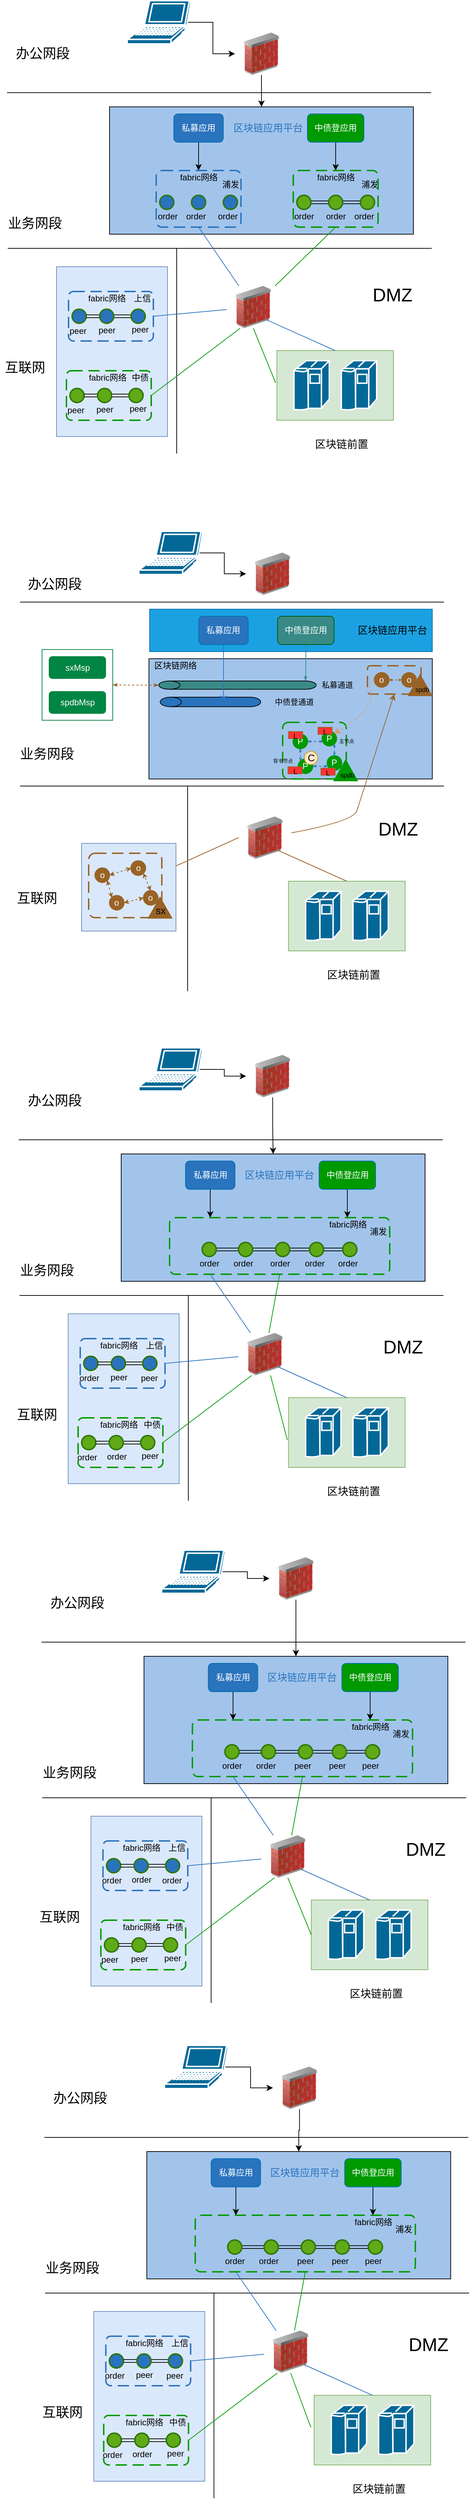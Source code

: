 <mxfile version="14.2.4" type="github">
  <diagram id="fWQ41ixsn_-MHg3DVFzX" name="Page-1">
    <mxGraphModel dx="920" dy="515" grid="1" gridSize="10" guides="1" tooltips="1" connect="1" arrows="1" fold="1" page="1" pageScale="1" pageWidth="827" pageHeight="6000" math="0" shadow="0">
      <root>
        <mxCell id="0" />
        <mxCell id="1" parent="0" />
        <mxCell id="RTGb3uQX2QN7y4rG1qlN-51" value="" style="whiteSpace=wrap;html=1;strokeColor=#006EAF;fillColor=#1ba1e2;fontSize=11;fontColor=#ffffff;" parent="1" vertex="1">
          <mxGeometry x="281.75" y="890" width="400" height="60" as="geometry" />
        </mxCell>
        <mxCell id="-PHtrwwg9-ECalAv1tBY-150" value="" style="whiteSpace=wrap;html=1;fontSize=15;fillColor=#dae8fc;strokeColor=#6c8ebf;" parent="1" vertex="1">
          <mxGeometry x="150" y="406" width="157" height="240" as="geometry" />
        </mxCell>
        <mxCell id="-PHtrwwg9-ECalAv1tBY-146" value="" style="whiteSpace=wrap;html=1;fontSize=19;fillColor=#d5e8d4;strokeColor=#82b366;" parent="1" vertex="1">
          <mxGeometry x="461.75" y="524.5" width="165" height="98.5" as="geometry" />
        </mxCell>
        <mxCell id="0eDmDIjOWBHYxuThT7Zu-2" value="" style="whiteSpace=wrap;html=1;fillColor=#A2C4EB;" parent="1" vertex="1">
          <mxGeometry x="225" y="180" width="430" height="180" as="geometry" />
        </mxCell>
        <mxCell id="8kM-RfW2gDSPi0M0tcjr-1" value="区块链应用平台&lt;br style=&quot;font-size: 14px;&quot;&gt;" style="text;html=1;resizable=0;autosize=1;align=center;verticalAlign=middle;points=[];fillColor=none;strokeColor=none;rounded=0;fontColor=#2A73BD;fontSize=14;" parent="1" vertex="1">
          <mxGeometry x="393.5" y="200" width="110" height="20" as="geometry" />
        </mxCell>
        <mxCell id="qg2TMFH575JFQtMO2cEW-23" style="edgeStyle=orthogonalEdgeStyle;rounded=0;orthogonalLoop=1;jettySize=auto;html=1;exitX=0.5;exitY=1;exitDx=0;exitDy=0;entryX=0.5;entryY=0;entryDx=0;entryDy=0;" parent="1" source="8kM-RfW2gDSPi0M0tcjr-2" target="8kM-RfW2gDSPi0M0tcjr-5" edge="1">
          <mxGeometry relative="1" as="geometry" />
        </mxCell>
        <mxCell id="8kM-RfW2gDSPi0M0tcjr-2" value="私募应用" style="rounded=1;whiteSpace=wrap;html=1;fontColor=#ffffff;strokeColor=#006EAF;fillColor=#2A73BD;" parent="1" vertex="1">
          <mxGeometry x="316" y="190" width="70" height="40" as="geometry" />
        </mxCell>
        <mxCell id="qg2TMFH575JFQtMO2cEW-24" style="edgeStyle=orthogonalEdgeStyle;rounded=0;orthogonalLoop=1;jettySize=auto;html=1;exitX=0.5;exitY=1;exitDx=0;exitDy=0;" parent="1" source="8kM-RfW2gDSPi0M0tcjr-3" target="qzB3rU1nFHjKvM0NbiP9-9" edge="1">
          <mxGeometry relative="1" as="geometry" />
        </mxCell>
        <mxCell id="8kM-RfW2gDSPi0M0tcjr-3" value="中债登应用" style="rounded=1;whiteSpace=wrap;html=1;fontColor=#ffffff;strokeColor=#006EAF;fillColor=#009900;" parent="1" vertex="1">
          <mxGeometry x="505" y="190" width="80" height="40" as="geometry" />
        </mxCell>
        <mxCell id="8kM-RfW2gDSPi0M0tcjr-5" value="" style="rounded=1;arcSize=10;dashed=1;fillColor=none;gradientColor=none;dashPattern=8 4;strokeWidth=2;fontColor=#2A73BD;strokeColor=#2A73BD;" parent="1" vertex="1">
          <mxGeometry x="291" y="270" width="120" height="80" as="geometry" />
        </mxCell>
        <mxCell id="qzB3rU1nFHjKvM0NbiP9-1" value="fabric网络" style="text;html=1;resizable=0;autosize=1;align=center;verticalAlign=middle;points=[];fillColor=none;strokeColor=none;rounded=0;" parent="1" vertex="1">
          <mxGeometry x="316" y="270" width="70" height="20" as="geometry" />
        </mxCell>
        <mxCell id="qzB3rU1nFHjKvM0NbiP9-2" value="" style="strokeWidth=2;html=1;shape=mxgraph.flowchart.start_2;whiteSpace=wrap;fontColor=#ffffff;strokeColor=#2D7600;fillColor=#2A73BD;" parent="1" vertex="1">
          <mxGeometry x="296" y="305" width="20" height="20" as="geometry" />
        </mxCell>
        <mxCell id="qzB3rU1nFHjKvM0NbiP9-3" value="" style="strokeWidth=2;html=1;shape=mxgraph.flowchart.start_2;whiteSpace=wrap;fontColor=#ffffff;strokeColor=#2D7600;fillColor=#2A73BD;" parent="1" vertex="1">
          <mxGeometry x="341" y="305" width="20" height="20" as="geometry" />
        </mxCell>
        <mxCell id="qzB3rU1nFHjKvM0NbiP9-4" value="" style="strokeWidth=2;html=1;shape=mxgraph.flowchart.start_2;whiteSpace=wrap;fontColor=#ffffff;strokeColor=#2D7600;fillColor=#2A73BD;" parent="1" vertex="1">
          <mxGeometry x="386" y="305" width="20" height="20" as="geometry" />
        </mxCell>
        <mxCell id="qzB3rU1nFHjKvM0NbiP9-5" value="order" style="text;html=1;resizable=0;autosize=1;align=center;verticalAlign=middle;points=[];fillColor=none;strokeColor=none;rounded=0;fontColor=#000000;" parent="1" vertex="1">
          <mxGeometry x="286.5" y="325" width="40" height="20" as="geometry" />
        </mxCell>
        <mxCell id="qzB3rU1nFHjKvM0NbiP9-6" value="order" style="text;html=1;resizable=0;autosize=1;align=center;verticalAlign=middle;points=[];fillColor=none;strokeColor=none;rounded=0;fontColor=#000000;" parent="1" vertex="1">
          <mxGeometry x="326.5" y="325" width="40" height="20" as="geometry" />
        </mxCell>
        <mxCell id="qzB3rU1nFHjKvM0NbiP9-7" value="order" style="text;html=1;resizable=0;autosize=1;align=center;verticalAlign=middle;points=[];fillColor=none;strokeColor=none;rounded=0;fontColor=#000000;" parent="1" vertex="1">
          <mxGeometry x="372" y="325" width="40" height="20" as="geometry" />
        </mxCell>
        <mxCell id="qzB3rU1nFHjKvM0NbiP9-8" value="" style="rounded=1;arcSize=10;dashed=1;fillColor=none;gradientColor=none;dashPattern=8 4;strokeWidth=2;fontColor=#2A73BD;strokeColor=#009900;" parent="1" vertex="1">
          <mxGeometry x="485" y="270" width="120" height="80" as="geometry" />
        </mxCell>
        <mxCell id="qzB3rU1nFHjKvM0NbiP9-9" value="fabric网络" style="text;html=1;resizable=0;autosize=1;align=center;verticalAlign=middle;points=[];fillColor=none;strokeColor=none;rounded=0;" parent="1" vertex="1">
          <mxGeometry x="510" y="270" width="70" height="20" as="geometry" />
        </mxCell>
        <mxCell id="UwF97AdqwWx9CuCHVwBy-4" style="edgeStyle=orthogonalEdgeStyle;shape=link;rounded=0;orthogonalLoop=1;jettySize=auto;html=1;exitX=1;exitY=0.5;exitDx=0;exitDy=0;exitPerimeter=0;entryX=0;entryY=0.5;entryDx=0;entryDy=0;entryPerimeter=0;" parent="1" source="qzB3rU1nFHjKvM0NbiP9-10" target="qzB3rU1nFHjKvM0NbiP9-11" edge="1">
          <mxGeometry relative="1" as="geometry" />
        </mxCell>
        <mxCell id="qzB3rU1nFHjKvM0NbiP9-10" value="" style="strokeWidth=2;html=1;shape=mxgraph.flowchart.start_2;whiteSpace=wrap;fillColor=#60a917;fontColor=#ffffff;strokeColor=#2D7600;" parent="1" vertex="1">
          <mxGeometry x="490" y="305" width="20" height="20" as="geometry" />
        </mxCell>
        <mxCell id="UwF97AdqwWx9CuCHVwBy-5" style="edgeStyle=orthogonalEdgeStyle;shape=link;rounded=0;orthogonalLoop=1;jettySize=auto;html=1;exitX=1;exitY=0.5;exitDx=0;exitDy=0;exitPerimeter=0;entryX=0;entryY=0.5;entryDx=0;entryDy=0;entryPerimeter=0;" parent="1" source="qzB3rU1nFHjKvM0NbiP9-11" target="qzB3rU1nFHjKvM0NbiP9-12" edge="1">
          <mxGeometry relative="1" as="geometry" />
        </mxCell>
        <mxCell id="qzB3rU1nFHjKvM0NbiP9-11" value="" style="strokeWidth=2;html=1;shape=mxgraph.flowchart.start_2;whiteSpace=wrap;fillColor=#60a917;fontColor=#ffffff;strokeColor=#2D7600;" parent="1" vertex="1">
          <mxGeometry x="535" y="305" width="20" height="20" as="geometry" />
        </mxCell>
        <mxCell id="qzB3rU1nFHjKvM0NbiP9-12" value="" style="strokeWidth=2;html=1;shape=mxgraph.flowchart.start_2;whiteSpace=wrap;fillColor=#60a917;fontColor=#ffffff;strokeColor=#2D7600;" parent="1" vertex="1">
          <mxGeometry x="580" y="305" width="20" height="20" as="geometry" />
        </mxCell>
        <mxCell id="qzB3rU1nFHjKvM0NbiP9-13" value="order" style="text;html=1;resizable=0;autosize=1;align=center;verticalAlign=middle;points=[];fillColor=none;strokeColor=none;rounded=0;fontColor=#000000;" parent="1" vertex="1">
          <mxGeometry x="480" y="325" width="40" height="20" as="geometry" />
        </mxCell>
        <mxCell id="qzB3rU1nFHjKvM0NbiP9-14" value="order" style="text;html=1;resizable=0;autosize=1;align=center;verticalAlign=middle;points=[];fillColor=none;strokeColor=none;rounded=0;fontColor=#000000;" parent="1" vertex="1">
          <mxGeometry x="525" y="325" width="40" height="20" as="geometry" />
        </mxCell>
        <mxCell id="qzB3rU1nFHjKvM0NbiP9-15" value="order" style="text;html=1;resizable=0;autosize=1;align=center;verticalAlign=middle;points=[];fillColor=none;strokeColor=none;rounded=0;fontColor=#000000;" parent="1" vertex="1">
          <mxGeometry x="565" y="325" width="40" height="20" as="geometry" />
        </mxCell>
        <mxCell id="qg2TMFH575JFQtMO2cEW-2" value="浦发" style="text;html=1;resizable=0;autosize=1;align=center;verticalAlign=middle;points=[];fillColor=none;strokeColor=none;rounded=0;" parent="1" vertex="1">
          <mxGeometry x="376" y="280" width="40" height="20" as="geometry" />
        </mxCell>
        <mxCell id="qg2TMFH575JFQtMO2cEW-3" value="浦发" style="text;html=1;resizable=0;autosize=1;align=center;verticalAlign=middle;points=[];fillColor=none;strokeColor=none;rounded=0;" parent="1" vertex="1">
          <mxGeometry x="573" y="280" width="40" height="20" as="geometry" />
        </mxCell>
        <mxCell id="qg2TMFH575JFQtMO2cEW-14" value="" style="rounded=1;arcSize=10;dashed=1;fillColor=none;gradientColor=none;dashPattern=8 4;strokeWidth=2;fontColor=#2A73BD;strokeColor=#2A73BD;" parent="1" vertex="1">
          <mxGeometry x="167" y="441" width="120" height="70" as="geometry" />
        </mxCell>
        <mxCell id="qg2TMFH575JFQtMO2cEW-15" value="fabric网络" style="text;html=1;resizable=0;autosize=1;align=center;verticalAlign=middle;points=[];fillColor=none;strokeColor=none;rounded=0;" parent="1" vertex="1">
          <mxGeometry x="186" y="441" width="70" height="20" as="geometry" />
        </mxCell>
        <mxCell id="qg2TMFH575JFQtMO2cEW-16" value="" style="strokeWidth=2;html=1;shape=mxgraph.flowchart.start_2;whiteSpace=wrap;fontColor=#ffffff;strokeColor=#2D7600;fillColor=#2A73BD;" parent="1" vertex="1">
          <mxGeometry x="172" y="466" width="20" height="20" as="geometry" />
        </mxCell>
        <mxCell id="UwF97AdqwWx9CuCHVwBy-8" style="edgeStyle=orthogonalEdgeStyle;shape=link;rounded=0;orthogonalLoop=1;jettySize=auto;html=1;exitX=0;exitY=0.5;exitDx=0;exitDy=0;exitPerimeter=0;entryX=1;entryY=0.5;entryDx=0;entryDy=0;entryPerimeter=0;" parent="1" source="qg2TMFH575JFQtMO2cEW-17" target="qg2TMFH575JFQtMO2cEW-16" edge="1">
          <mxGeometry relative="1" as="geometry" />
        </mxCell>
        <mxCell id="UwF97AdqwWx9CuCHVwBy-9" style="edgeStyle=orthogonalEdgeStyle;shape=link;rounded=0;orthogonalLoop=1;jettySize=auto;html=1;exitX=1;exitY=0.5;exitDx=0;exitDy=0;exitPerimeter=0;entryX=0;entryY=0.5;entryDx=0;entryDy=0;entryPerimeter=0;" parent="1" source="qg2TMFH575JFQtMO2cEW-17" target="qg2TMFH575JFQtMO2cEW-18" edge="1">
          <mxGeometry relative="1" as="geometry" />
        </mxCell>
        <mxCell id="qg2TMFH575JFQtMO2cEW-17" value="" style="strokeWidth=2;html=1;shape=mxgraph.flowchart.start_2;whiteSpace=wrap;fontColor=#ffffff;strokeColor=#2D7600;fillColor=#2A73BD;" parent="1" vertex="1">
          <mxGeometry x="211" y="466" width="20" height="20" as="geometry" />
        </mxCell>
        <mxCell id="qg2TMFH575JFQtMO2cEW-18" value="" style="strokeWidth=2;html=1;shape=mxgraph.flowchart.start_2;whiteSpace=wrap;fontColor=#ffffff;strokeColor=#2D7600;fillColor=#2A73BD;" parent="1" vertex="1">
          <mxGeometry x="255.5" y="466" width="20" height="20" as="geometry" />
        </mxCell>
        <mxCell id="qg2TMFH575JFQtMO2cEW-19" value="peer" style="text;html=1;resizable=0;autosize=1;align=center;verticalAlign=middle;points=[];fillColor=none;strokeColor=none;rounded=0;fontColor=#000000;" parent="1" vertex="1">
          <mxGeometry x="159.5" y="487" width="40" height="20" as="geometry" />
        </mxCell>
        <mxCell id="qg2TMFH575JFQtMO2cEW-20" value="peer" style="text;html=1;resizable=0;autosize=1;align=center;verticalAlign=middle;points=[];fillColor=none;strokeColor=none;rounded=0;fontColor=#000000;" parent="1" vertex="1">
          <mxGeometry x="201" y="486" width="40" height="20" as="geometry" />
        </mxCell>
        <mxCell id="qg2TMFH575JFQtMO2cEW-21" value="peer" style="text;html=1;resizable=0;autosize=1;align=center;verticalAlign=middle;points=[];fillColor=none;strokeColor=none;rounded=0;fontColor=#000000;" parent="1" vertex="1">
          <mxGeometry x="248" y="485" width="40" height="20" as="geometry" />
        </mxCell>
        <mxCell id="qg2TMFH575JFQtMO2cEW-22" value="上信" style="text;html=1;resizable=0;autosize=1;align=center;verticalAlign=middle;points=[];fillColor=none;strokeColor=none;rounded=0;" parent="1" vertex="1">
          <mxGeometry x="251" y="441" width="40" height="20" as="geometry" />
        </mxCell>
        <mxCell id="-PHtrwwg9-ECalAv1tBY-117" value="业务网段" style="text;html=1;resizable=0;autosize=1;align=center;verticalAlign=middle;points=[];fillColor=none;strokeColor=none;rounded=0;fontSize=19;" parent="1" vertex="1">
          <mxGeometry x="74" y="330" width="90" height="30" as="geometry" />
        </mxCell>
        <mxCell id="-PHtrwwg9-ECalAv1tBY-119" value="" style="endArrow=none;html=1;fontSize=19;fontColor=#000000;" parent="1" edge="1">
          <mxGeometry width="50" height="50" relative="1" as="geometry">
            <mxPoint x="81" y="380" as="sourcePoint" />
            <mxPoint x="681" y="380" as="targetPoint" />
          </mxGeometry>
        </mxCell>
        <mxCell id="-PHtrwwg9-ECalAv1tBY-122" value="" style="rounded=1;arcSize=10;dashed=1;fillColor=none;gradientColor=none;dashPattern=8 4;strokeWidth=2;fontColor=#2A73BD;strokeColor=#009900;" parent="1" vertex="1">
          <mxGeometry x="164" y="553" width="120" height="70" as="geometry" />
        </mxCell>
        <mxCell id="-PHtrwwg9-ECalAv1tBY-123" value="fabric网络" style="text;html=1;resizable=0;autosize=1;align=center;verticalAlign=middle;points=[];fillColor=none;strokeColor=none;rounded=0;" parent="1" vertex="1">
          <mxGeometry x="186.5" y="553" width="70" height="20" as="geometry" />
        </mxCell>
        <mxCell id="-PHtrwwg9-ECalAv1tBY-124" value="" style="strokeWidth=2;html=1;shape=mxgraph.flowchart.start_2;whiteSpace=wrap;fillColor=#60a917;fontColor=#ffffff;strokeColor=#2D7600;" parent="1" vertex="1">
          <mxGeometry x="169" y="578" width="20" height="20" as="geometry" />
        </mxCell>
        <mxCell id="-PHtrwwg9-ECalAv1tBY-125" style="edgeStyle=orthogonalEdgeStyle;shape=link;rounded=0;orthogonalLoop=1;jettySize=auto;html=1;exitX=0;exitY=0.5;exitDx=0;exitDy=0;exitPerimeter=0;entryX=1;entryY=0.5;entryDx=0;entryDy=0;entryPerimeter=0;" parent="1" source="-PHtrwwg9-ECalAv1tBY-127" target="-PHtrwwg9-ECalAv1tBY-124" edge="1">
          <mxGeometry relative="1" as="geometry" />
        </mxCell>
        <mxCell id="-PHtrwwg9-ECalAv1tBY-126" style="edgeStyle=orthogonalEdgeStyle;shape=link;rounded=0;orthogonalLoop=1;jettySize=auto;html=1;exitX=1;exitY=0.5;exitDx=0;exitDy=0;exitPerimeter=0;entryX=0;entryY=0.5;entryDx=0;entryDy=0;entryPerimeter=0;" parent="1" source="-PHtrwwg9-ECalAv1tBY-127" target="-PHtrwwg9-ECalAv1tBY-128" edge="1">
          <mxGeometry relative="1" as="geometry" />
        </mxCell>
        <mxCell id="-PHtrwwg9-ECalAv1tBY-127" value="" style="strokeWidth=2;html=1;shape=mxgraph.flowchart.start_2;whiteSpace=wrap;fillColor=#60a917;fontColor=#ffffff;strokeColor=#2D7600;" parent="1" vertex="1">
          <mxGeometry x="208" y="578" width="20" height="20" as="geometry" />
        </mxCell>
        <mxCell id="-PHtrwwg9-ECalAv1tBY-128" value="" style="strokeWidth=2;html=1;shape=mxgraph.flowchart.start_2;whiteSpace=wrap;fillColor=#60a917;fontColor=#ffffff;strokeColor=#2D7600;" parent="1" vertex="1">
          <mxGeometry x="252.5" y="578" width="20" height="20" as="geometry" />
        </mxCell>
        <mxCell id="-PHtrwwg9-ECalAv1tBY-129" value="peer" style="text;html=1;resizable=0;autosize=1;align=center;verticalAlign=middle;points=[];fillColor=none;strokeColor=none;rounded=0;fontColor=#000000;" parent="1" vertex="1">
          <mxGeometry x="156.5" y="599" width="40" height="20" as="geometry" />
        </mxCell>
        <mxCell id="-PHtrwwg9-ECalAv1tBY-130" value="peer" style="text;html=1;resizable=0;autosize=1;align=center;verticalAlign=middle;points=[];fillColor=none;strokeColor=none;rounded=0;fontColor=#000000;" parent="1" vertex="1">
          <mxGeometry x="198" y="598" width="40" height="20" as="geometry" />
        </mxCell>
        <mxCell id="-PHtrwwg9-ECalAv1tBY-131" value="peer" style="text;html=1;resizable=0;autosize=1;align=center;verticalAlign=middle;points=[];fillColor=none;strokeColor=none;rounded=0;fontColor=#000000;" parent="1" vertex="1">
          <mxGeometry x="245" y="597" width="40" height="20" as="geometry" />
        </mxCell>
        <mxCell id="-PHtrwwg9-ECalAv1tBY-132" value="中债" style="text;html=1;resizable=0;autosize=1;align=center;verticalAlign=middle;points=[];fillColor=none;strokeColor=none;rounded=0;" parent="1" vertex="1">
          <mxGeometry x="248" y="553" width="40" height="20" as="geometry" />
        </mxCell>
        <mxCell id="-PHtrwwg9-ECalAv1tBY-133" value="互联网" style="text;html=1;resizable=0;autosize=1;align=center;verticalAlign=middle;points=[];fillColor=none;strokeColor=none;rounded=0;fontSize=19;" parent="1" vertex="1">
          <mxGeometry x="70" y="534" width="70" height="30" as="geometry" />
        </mxCell>
        <mxCell id="-PHtrwwg9-ECalAv1tBY-134" value="" style="image;html=1;image=img/lib/clip_art/networking/Firewall_02_128x128.png;fontSize=19;fontColor=#000000;" parent="1" vertex="1">
          <mxGeometry x="391" y="433" width="75" height="60" as="geometry" />
        </mxCell>
        <mxCell id="-PHtrwwg9-ECalAv1tBY-136" value="" style="endArrow=none;html=1;fontSize=19;fontColor=#000000;" parent="1" edge="1">
          <mxGeometry width="50" height="50" relative="1" as="geometry">
            <mxPoint x="80" y="160" as="sourcePoint" />
            <mxPoint x="680" y="160" as="targetPoint" />
          </mxGeometry>
        </mxCell>
        <mxCell id="-PHtrwwg9-ECalAv1tBY-137" value="办公网段" style="text;html=1;resizable=0;autosize=1;align=center;verticalAlign=middle;points=[];fillColor=none;strokeColor=none;rounded=0;fontSize=19;" parent="1" vertex="1">
          <mxGeometry x="85" y="90" width="90" height="30" as="geometry" />
        </mxCell>
        <mxCell id="-PHtrwwg9-ECalAv1tBY-142" style="edgeStyle=orthogonalEdgeStyle;rounded=0;orthogonalLoop=1;jettySize=auto;html=1;exitX=0.95;exitY=0.5;exitDx=0;exitDy=0;exitPerimeter=0;fontSize=19;fontColor=#000000;" parent="1" source="-PHtrwwg9-ECalAv1tBY-138" target="-PHtrwwg9-ECalAv1tBY-139" edge="1">
          <mxGeometry relative="1" as="geometry" />
        </mxCell>
        <mxCell id="-PHtrwwg9-ECalAv1tBY-138" value="" style="shape=mxgraph.cisco.computers_and_peripherals.laptop;html=1;pointerEvents=1;dashed=0;fillColor=#036897;strokeColor=#ffffff;strokeWidth=2;verticalLabelPosition=bottom;verticalAlign=top;align=center;outlineConnect=0;fontSize=19;fontColor=#000000;" parent="1" vertex="1">
          <mxGeometry x="250" y="30" width="90" height="61" as="geometry" />
        </mxCell>
        <mxCell id="-PHtrwwg9-ECalAv1tBY-143" style="edgeStyle=orthogonalEdgeStyle;rounded=0;orthogonalLoop=1;jettySize=auto;html=1;entryX=0.5;entryY=0;entryDx=0;entryDy=0;fontSize=19;fontColor=#000000;" parent="1" source="-PHtrwwg9-ECalAv1tBY-139" target="0eDmDIjOWBHYxuThT7Zu-2" edge="1">
          <mxGeometry relative="1" as="geometry" />
        </mxCell>
        <mxCell id="-PHtrwwg9-ECalAv1tBY-139" value="" style="image;html=1;image=img/lib/clip_art/networking/Firewall_02_128x128.png;fontSize=19;fontColor=#000000;" parent="1" vertex="1">
          <mxGeometry x="402.5" y="75" width="75" height="60" as="geometry" />
        </mxCell>
        <mxCell id="-PHtrwwg9-ECalAv1tBY-144" value="" style="shape=mxgraph.cisco.computers_and_peripherals.ibm_mainframe;html=1;pointerEvents=1;dashed=0;fillColor=#036897;strokeColor=#ffffff;strokeWidth=2;verticalLabelPosition=bottom;verticalAlign=top;align=center;outlineConnect=0;fontSize=19;fontColor=#000000;" parent="1" vertex="1">
          <mxGeometry x="486" y="538.75" width="50" height="70" as="geometry" />
        </mxCell>
        <mxCell id="-PHtrwwg9-ECalAv1tBY-145" value="&lt;blockquote style=&quot;margin: 0 0 0 40px ; border: none ; padding: 0px&quot;&gt;&lt;div style=&quot;text-align: justify&quot;&gt;&lt;br&gt;&lt;/div&gt;&lt;/blockquote&gt;" style="shape=mxgraph.cisco.computers_and_peripherals.ibm_mainframe;html=1;pointerEvents=1;dashed=0;fillColor=#036897;strokeColor=#ffffff;strokeWidth=2;verticalLabelPosition=bottom;verticalAlign=top;align=right;outlineConnect=0;fontSize=19;fontColor=#000000;" parent="1" vertex="1">
          <mxGeometry x="553" y="538.75" width="50" height="70" as="geometry" />
        </mxCell>
        <mxCell id="-PHtrwwg9-ECalAv1tBY-147" value="" style="endArrow=none;html=1;fontSize=19;fontColor=#000000;" parent="1" edge="1">
          <mxGeometry width="50" height="50" relative="1" as="geometry">
            <mxPoint x="320" y="670" as="sourcePoint" />
            <mxPoint x="320" y="380" as="targetPoint" />
          </mxGeometry>
        </mxCell>
        <mxCell id="-PHtrwwg9-ECalAv1tBY-148" value="DMZ" style="text;html=1;resizable=0;autosize=1;align=center;verticalAlign=middle;points=[];fillColor=none;strokeColor=none;rounded=0;fontSize=26;" parent="1" vertex="1">
          <mxGeometry x="590" y="426" width="70" height="40" as="geometry" />
        </mxCell>
        <mxCell id="-PHtrwwg9-ECalAv1tBY-149" value="区块链前置" style="text;html=1;resizable=0;autosize=1;align=center;verticalAlign=middle;points=[];fillColor=none;strokeColor=none;rounded=0;fontSize=15;" parent="1" vertex="1">
          <mxGeometry x="508" y="646" width="90" height="20" as="geometry" />
        </mxCell>
        <mxCell id="-PHtrwwg9-ECalAv1tBY-153" value="" style="endArrow=none;html=1;fontSize=15;fontColor=#000000;strokeColor=#2A73BD;exitX=1;exitY=0.5;exitDx=0;exitDy=0;" parent="1" source="qg2TMFH575JFQtMO2cEW-14" target="-PHtrwwg9-ECalAv1tBY-134" edge="1">
          <mxGeometry width="50" height="50" relative="1" as="geometry">
            <mxPoint x="340" y="510" as="sourcePoint" />
            <mxPoint x="390" y="460" as="targetPoint" />
          </mxGeometry>
        </mxCell>
        <mxCell id="-PHtrwwg9-ECalAv1tBY-154" value="" style="endArrow=none;html=1;fontSize=15;fontColor=#000000;entryX=0.5;entryY=1;entryDx=0;entryDy=0;strokeColor=#2A73BD;" parent="1" source="-PHtrwwg9-ECalAv1tBY-134" target="8kM-RfW2gDSPi0M0tcjr-5" edge="1">
          <mxGeometry width="50" height="50" relative="1" as="geometry">
            <mxPoint x="470" y="480" as="sourcePoint" />
            <mxPoint x="520" y="430" as="targetPoint" />
          </mxGeometry>
        </mxCell>
        <mxCell id="-PHtrwwg9-ECalAv1tBY-155" value="" style="endArrow=none;html=1;fontSize=15;fontColor=#000000;entryX=0.5;entryY=1;entryDx=0;entryDy=0;strokeColor=#009900;" parent="1" source="-PHtrwwg9-ECalAv1tBY-134" target="qzB3rU1nFHjKvM0NbiP9-8" edge="1">
          <mxGeometry width="50" height="50" relative="1" as="geometry">
            <mxPoint x="500" y="460" as="sourcePoint" />
            <mxPoint x="550" y="410" as="targetPoint" />
          </mxGeometry>
        </mxCell>
        <mxCell id="-PHtrwwg9-ECalAv1tBY-156" value="" style="endArrow=none;html=1;fontSize=15;fontColor=#000000;entryX=0.25;entryY=1;entryDx=0;entryDy=0;strokeColor=#009900;exitX=1;exitY=0.5;exitDx=0;exitDy=0;" parent="1" source="-PHtrwwg9-ECalAv1tBY-122" target="-PHtrwwg9-ECalAv1tBY-134" edge="1">
          <mxGeometry width="50" height="50" relative="1" as="geometry">
            <mxPoint x="469.429" y="443" as="sourcePoint" />
            <mxPoint x="555" y="360" as="targetPoint" />
          </mxGeometry>
        </mxCell>
        <mxCell id="-PHtrwwg9-ECalAv1tBY-157" value="" style="endArrow=none;html=1;fontSize=15;fontColor=#000000;entryX=0.5;entryY=1;entryDx=0;entryDy=0;strokeColor=#2A73BD;exitX=0.5;exitY=0;exitDx=0;exitDy=0;" parent="1" source="-PHtrwwg9-ECalAv1tBY-146" edge="1">
          <mxGeometry width="50" height="50" relative="1" as="geometry">
            <mxPoint x="504.005" y="564" as="sourcePoint" />
            <mxPoint x="447.08" y="481" as="targetPoint" />
          </mxGeometry>
        </mxCell>
        <mxCell id="-PHtrwwg9-ECalAv1tBY-158" value="" style="whiteSpace=wrap;html=1;fontSize=15;fillColor=#dae8fc;strokeColor=#6c8ebf;" parent="1" vertex="1">
          <mxGeometry x="185.5" y="1221" width="133.5" height="124" as="geometry" />
        </mxCell>
        <mxCell id="-PHtrwwg9-ECalAv1tBY-159" value="" style="whiteSpace=wrap;html=1;fontSize=19;fillColor=#d5e8d4;strokeColor=#82b366;" parent="1" vertex="1">
          <mxGeometry x="478.25" y="1274.5" width="165" height="98.5" as="geometry" />
        </mxCell>
        <mxCell id="-PHtrwwg9-ECalAv1tBY-160" value="" style="whiteSpace=wrap;html=1;fillColor=#A2C4EB;" parent="1" vertex="1">
          <mxGeometry x="280.75" y="960" width="401" height="170" as="geometry" />
        </mxCell>
        <mxCell id="-PHtrwwg9-ECalAv1tBY-161" value="区块链应用平台&lt;br style=&quot;font-size: 14px;&quot;&gt;" style="text;html=1;resizable=0;autosize=1;align=center;verticalAlign=middle;points=[];fillColor=none;strokeColor=none;rounded=0;fontSize=14;" parent="1" vertex="1">
          <mxGeometry x="570" y="910" width="110" height="20" as="geometry" />
        </mxCell>
        <mxCell id="-PHtrwwg9-ECalAv1tBY-163" value="私募应用" style="rounded=1;whiteSpace=wrap;html=1;fontColor=#ffffff;strokeColor=#006EAF;fillColor=#2A73BD;" parent="1" vertex="1">
          <mxGeometry x="351.25" y="900" width="70" height="40" as="geometry" />
        </mxCell>
        <mxCell id="SJ5DHrx9qgd8SKiFymCg-57" style="edgeStyle=orthogonalEdgeStyle;rounded=0;orthogonalLoop=1;jettySize=auto;html=1;exitX=0.5;exitY=1;exitDx=0;exitDy=0;entryX=1;entryY=1;entryDx=0;entryDy=-15;entryPerimeter=0;startArrow=none;startFill=0;startSize=4;endArrow=classicThin;endFill=1;endSize=4;fontSize=4;fontColor=#FFFFFF;strokeColor=#398A87;" edge="1" parent="1" source="-PHtrwwg9-ECalAv1tBY-165" target="RTGb3uQX2QN7y4rG1qlN-36">
          <mxGeometry relative="1" as="geometry" />
        </mxCell>
        <mxCell id="-PHtrwwg9-ECalAv1tBY-165" value="中债登应用" style="rounded=1;whiteSpace=wrap;html=1;fontColor=#ffffff;strokeColor=#005700;fillColor=#398A87;" parent="1" vertex="1">
          <mxGeometry x="462.75" y="900" width="80" height="40" as="geometry" />
        </mxCell>
        <mxCell id="-PHtrwwg9-ECalAv1tBY-176" value="" style="rounded=1;arcSize=10;dashed=1;fillColor=none;gradientColor=none;dashPattern=8 4;strokeWidth=2;fontColor=#2A73BD;strokeColor=#996326;" parent="1" vertex="1">
          <mxGeometry x="590" y="970" width="75.75" height="40" as="geometry" />
        </mxCell>
        <mxCell id="-PHtrwwg9-ECalAv1tBY-188" value="" style="rounded=1;arcSize=10;dashed=1;fillColor=none;gradientColor=none;dashPattern=8 4;strokeWidth=2;fontColor=#2A73BD;strokeColor=#996326;" parent="1" vertex="1">
          <mxGeometry x="195.5" y="1235" width="103.5" height="91" as="geometry" />
        </mxCell>
        <mxCell id="-PHtrwwg9-ECalAv1tBY-190" value="o" style="strokeWidth=2;html=1;shape=mxgraph.flowchart.start_2;whiteSpace=wrap;fontColor=#ffffff;fillColor=#996326;strokeColor=#996326;" parent="1" vertex="1">
          <mxGeometry x="204.75" y="1256" width="20" height="20" as="geometry" />
        </mxCell>
        <mxCell id="-PHtrwwg9-ECalAv1tBY-193" value="o" style="strokeWidth=2;html=1;shape=mxgraph.flowchart.start_2;whiteSpace=wrap;fontColor=#ffffff;strokeColor=#996326;fillColor=#996326;" parent="1" vertex="1">
          <mxGeometry x="225.25" y="1295" width="20" height="20" as="geometry" />
        </mxCell>
        <mxCell id="-PHtrwwg9-ECalAv1tBY-194" value="o" style="strokeWidth=2;html=1;shape=mxgraph.flowchart.start_2;whiteSpace=wrap;fontColor=#ffffff;strokeColor=#996326;fillColor=#996326;" parent="1" vertex="1">
          <mxGeometry x="255.5" y="1246" width="20.25" height="20" as="geometry" />
        </mxCell>
        <mxCell id="-PHtrwwg9-ECalAv1tBY-199" value="业务网段" style="text;html=1;resizable=0;autosize=1;align=center;verticalAlign=middle;points=[];fillColor=none;strokeColor=none;rounded=0;fontSize=19;" parent="1" vertex="1">
          <mxGeometry x="90.5" y="1080" width="90" height="30" as="geometry" />
        </mxCell>
        <mxCell id="-PHtrwwg9-ECalAv1tBY-200" value="" style="endArrow=none;html=1;fontSize=19;fontColor=#000000;" parent="1" edge="1">
          <mxGeometry width="50" height="50" relative="1" as="geometry">
            <mxPoint x="98.25" y="1140" as="sourcePoint" />
            <mxPoint x="698.25" y="1140" as="targetPoint" />
          </mxGeometry>
        </mxCell>
        <mxCell id="-PHtrwwg9-ECalAv1tBY-212" value="互联网" style="text;html=1;resizable=0;autosize=1;align=center;verticalAlign=middle;points=[];fillColor=none;strokeColor=none;rounded=0;fontSize=19;" parent="1" vertex="1">
          <mxGeometry x="86.5" y="1284" width="70" height="30" as="geometry" />
        </mxCell>
        <mxCell id="-PHtrwwg9-ECalAv1tBY-213" value="" style="image;html=1;image=img/lib/clip_art/networking/Firewall_02_128x128.png;fontSize=19;fontColor=#000000;" parent="1" vertex="1">
          <mxGeometry x="407.5" y="1183" width="75" height="60" as="geometry" />
        </mxCell>
        <mxCell id="-PHtrwwg9-ECalAv1tBY-214" value="" style="endArrow=none;html=1;fontSize=19;fontColor=#000000;" parent="1" edge="1">
          <mxGeometry width="50" height="50" relative="1" as="geometry">
            <mxPoint x="98.25" y="880" as="sourcePoint" />
            <mxPoint x="698.25" y="880" as="targetPoint" />
          </mxGeometry>
        </mxCell>
        <mxCell id="-PHtrwwg9-ECalAv1tBY-215" value="办公网段" style="text;html=1;resizable=0;autosize=1;align=center;verticalAlign=middle;points=[];fillColor=none;strokeColor=none;rounded=0;fontSize=19;" parent="1" vertex="1">
          <mxGeometry x="101.5" y="840" width="90" height="30" as="geometry" />
        </mxCell>
        <mxCell id="-PHtrwwg9-ECalAv1tBY-216" style="edgeStyle=orthogonalEdgeStyle;rounded=0;orthogonalLoop=1;jettySize=auto;html=1;exitX=0.95;exitY=0.5;exitDx=0;exitDy=0;exitPerimeter=0;fontSize=19;fontColor=#000000;" parent="1" source="-PHtrwwg9-ECalAv1tBY-217" target="-PHtrwwg9-ECalAv1tBY-219" edge="1">
          <mxGeometry relative="1" as="geometry" />
        </mxCell>
        <mxCell id="-PHtrwwg9-ECalAv1tBY-217" value="" style="shape=mxgraph.cisco.computers_and_peripherals.laptop;html=1;pointerEvents=1;dashed=0;fillColor=#036897;strokeColor=#ffffff;strokeWidth=2;verticalLabelPosition=bottom;verticalAlign=top;align=center;outlineConnect=0;fontSize=19;fontColor=#000000;" parent="1" vertex="1">
          <mxGeometry x="266.5" y="780" width="90" height="61" as="geometry" />
        </mxCell>
        <mxCell id="-PHtrwwg9-ECalAv1tBY-219" value="" style="image;html=1;image=img/lib/clip_art/networking/Firewall_02_128x128.png;fontSize=19;fontColor=#000000;" parent="1" vertex="1">
          <mxGeometry x="418.25" y="810" width="75" height="60" as="geometry" />
        </mxCell>
        <mxCell id="-PHtrwwg9-ECalAv1tBY-220" value="" style="shape=mxgraph.cisco.computers_and_peripherals.ibm_mainframe;html=1;pointerEvents=1;dashed=0;fillColor=#036897;strokeColor=#ffffff;strokeWidth=2;verticalLabelPosition=bottom;verticalAlign=top;align=center;outlineConnect=0;fontSize=19;fontColor=#000000;" parent="1" vertex="1">
          <mxGeometry x="502.5" y="1288.75" width="50" height="70" as="geometry" />
        </mxCell>
        <mxCell id="-PHtrwwg9-ECalAv1tBY-221" value="&lt;blockquote style=&quot;margin: 0 0 0 40px ; border: none ; padding: 0px&quot;&gt;&lt;div style=&quot;text-align: justify&quot;&gt;&lt;br&gt;&lt;/div&gt;&lt;/blockquote&gt;" style="shape=mxgraph.cisco.computers_and_peripherals.ibm_mainframe;html=1;pointerEvents=1;dashed=0;fillColor=#036897;strokeColor=#ffffff;strokeWidth=2;verticalLabelPosition=bottom;verticalAlign=top;align=right;outlineConnect=0;fontSize=19;fontColor=#000000;" parent="1" vertex="1">
          <mxGeometry x="569.5" y="1288.75" width="50" height="70" as="geometry" />
        </mxCell>
        <mxCell id="-PHtrwwg9-ECalAv1tBY-222" value="" style="endArrow=none;html=1;fontSize=19;fontColor=#000000;" parent="1" edge="1">
          <mxGeometry width="50" height="50" relative="1" as="geometry">
            <mxPoint x="335.5" y="1430" as="sourcePoint" />
            <mxPoint x="335.5" y="1140" as="targetPoint" />
          </mxGeometry>
        </mxCell>
        <mxCell id="-PHtrwwg9-ECalAv1tBY-223" value="DMZ" style="text;html=1;resizable=0;autosize=1;align=center;verticalAlign=middle;points=[];fillColor=none;strokeColor=none;rounded=0;fontSize=26;" parent="1" vertex="1">
          <mxGeometry x="598" y="1181" width="70" height="40" as="geometry" />
        </mxCell>
        <mxCell id="-PHtrwwg9-ECalAv1tBY-224" value="区块链前置" style="text;html=1;resizable=0;autosize=1;align=center;verticalAlign=middle;points=[];fillColor=none;strokeColor=none;rounded=0;fontSize=15;" parent="1" vertex="1">
          <mxGeometry x="524.5" y="1396" width="90" height="20" as="geometry" />
        </mxCell>
        <mxCell id="-PHtrwwg9-ECalAv1tBY-229" value="" style="endArrow=none;html=1;fontSize=15;fontColor=#000000;entryX=0.5;entryY=1;entryDx=0;entryDy=0;exitX=0.5;exitY=0;exitDx=0;exitDy=0;strokeColor=#996326;" parent="1" source="-PHtrwwg9-ECalAv1tBY-159" edge="1">
          <mxGeometry width="50" height="50" relative="1" as="geometry">
            <mxPoint x="520.505" y="1314" as="sourcePoint" />
            <mxPoint x="463.58" y="1231" as="targetPoint" />
          </mxGeometry>
        </mxCell>
        <mxCell id="-PHtrwwg9-ECalAv1tBY-240" value="" style="whiteSpace=wrap;html=1;fontSize=15;fillColor=#dae8fc;strokeColor=#6c8ebf;" parent="1" vertex="1">
          <mxGeometry x="166.5" y="1886" width="157" height="240" as="geometry" />
        </mxCell>
        <mxCell id="-PHtrwwg9-ECalAv1tBY-241" value="" style="whiteSpace=wrap;html=1;fontSize=19;fillColor=#d5e8d4;strokeColor=#82b366;" parent="1" vertex="1">
          <mxGeometry x="478.25" y="2004.5" width="165" height="98.5" as="geometry" />
        </mxCell>
        <mxCell id="-PHtrwwg9-ECalAv1tBY-242" value="" style="whiteSpace=wrap;html=1;fillColor=#A2C4EB;" parent="1" vertex="1">
          <mxGeometry x="241.5" y="1660" width="430" height="180" as="geometry" />
        </mxCell>
        <mxCell id="-PHtrwwg9-ECalAv1tBY-243" value="区块链应用平台&lt;br style=&quot;font-size: 14px;&quot;&gt;" style="text;html=1;resizable=0;autosize=1;align=center;verticalAlign=middle;points=[];fillColor=none;strokeColor=none;rounded=0;fontColor=#2A73BD;fontSize=14;" parent="1" vertex="1">
          <mxGeometry x="410" y="1680" width="110" height="20" as="geometry" />
        </mxCell>
        <mxCell id="-PHtrwwg9-ECalAv1tBY-244" style="edgeStyle=orthogonalEdgeStyle;rounded=0;orthogonalLoop=1;jettySize=auto;html=1;exitX=0.5;exitY=1;exitDx=0;exitDy=0;entryX=0.5;entryY=0;entryDx=0;entryDy=0;" parent="1" source="-PHtrwwg9-ECalAv1tBY-245" edge="1">
          <mxGeometry relative="1" as="geometry">
            <mxPoint x="367.5" y="1750" as="targetPoint" />
          </mxGeometry>
        </mxCell>
        <mxCell id="-PHtrwwg9-ECalAv1tBY-245" value="私募应用" style="rounded=1;whiteSpace=wrap;html=1;fontColor=#ffffff;strokeColor=#006EAF;fillColor=#2A73BD;" parent="1" vertex="1">
          <mxGeometry x="332.5" y="1670" width="70" height="40" as="geometry" />
        </mxCell>
        <mxCell id="-PHtrwwg9-ECalAv1tBY-246" style="edgeStyle=orthogonalEdgeStyle;rounded=0;orthogonalLoop=1;jettySize=auto;html=1;exitX=0.5;exitY=1;exitDx=0;exitDy=0;" parent="1" source="-PHtrwwg9-ECalAv1tBY-247" target="-PHtrwwg9-ECalAv1tBY-249" edge="1">
          <mxGeometry relative="1" as="geometry" />
        </mxCell>
        <mxCell id="-PHtrwwg9-ECalAv1tBY-247" value="中债登应用" style="rounded=1;whiteSpace=wrap;html=1;fontColor=#ffffff;strokeColor=#006EAF;fillColor=#009900;" parent="1" vertex="1">
          <mxGeometry x="521.5" y="1670" width="80" height="40" as="geometry" />
        </mxCell>
        <mxCell id="-PHtrwwg9-ECalAv1tBY-248" value="" style="rounded=1;arcSize=10;dashed=1;fillColor=none;gradientColor=none;dashPattern=8 4;strokeWidth=2;fontColor=#2A73BD;strokeColor=#009900;" parent="1" vertex="1">
          <mxGeometry x="310" y="1750" width="311.5" height="80" as="geometry" />
        </mxCell>
        <mxCell id="-PHtrwwg9-ECalAv1tBY-249" value="fabric网络" style="text;html=1;resizable=0;autosize=1;align=center;verticalAlign=middle;points=[];fillColor=none;strokeColor=none;rounded=0;" parent="1" vertex="1">
          <mxGeometry x="526.5" y="1750" width="70" height="20" as="geometry" />
        </mxCell>
        <mxCell id="-PHtrwwg9-ECalAv1tBY-250" style="edgeStyle=orthogonalEdgeStyle;shape=link;rounded=0;orthogonalLoop=1;jettySize=auto;html=1;exitX=1;exitY=0.5;exitDx=0;exitDy=0;exitPerimeter=0;entryX=0;entryY=0.5;entryDx=0;entryDy=0;entryPerimeter=0;" parent="1" source="-PHtrwwg9-ECalAv1tBY-251" target="-PHtrwwg9-ECalAv1tBY-253" edge="1">
          <mxGeometry relative="1" as="geometry" />
        </mxCell>
        <mxCell id="-PHtrwwg9-ECalAv1tBY-251" value="" style="strokeWidth=2;html=1;shape=mxgraph.flowchart.start_2;whiteSpace=wrap;fillColor=#60a917;fontColor=#ffffff;strokeColor=#2D7600;" parent="1" vertex="1">
          <mxGeometry x="356" y="1785" width="20" height="20" as="geometry" />
        </mxCell>
        <mxCell id="-PHtrwwg9-ECalAv1tBY-252" style="edgeStyle=orthogonalEdgeStyle;shape=link;rounded=0;orthogonalLoop=1;jettySize=auto;html=1;exitX=1;exitY=0.5;exitDx=0;exitDy=0;exitPerimeter=0;entryX=0;entryY=0.5;entryDx=0;entryDy=0;entryPerimeter=0;" parent="1" source="-PHtrwwg9-ECalAv1tBY-253" target="-PHtrwwg9-ECalAv1tBY-255" edge="1">
          <mxGeometry relative="1" as="geometry" />
        </mxCell>
        <mxCell id="-PHtrwwg9-ECalAv1tBY-253" value="" style="strokeWidth=2;html=1;shape=mxgraph.flowchart.start_2;whiteSpace=wrap;fillColor=#60a917;fontColor=#ffffff;strokeColor=#2D7600;" parent="1" vertex="1">
          <mxGeometry x="407.5" y="1785" width="20" height="20" as="geometry" />
        </mxCell>
        <mxCell id="-PHtrwwg9-ECalAv1tBY-254" style="edgeStyle=orthogonalEdgeStyle;shape=link;rounded=0;orthogonalLoop=1;jettySize=auto;html=1;exitX=1;exitY=0.5;exitDx=0;exitDy=0;exitPerimeter=0;entryX=0;entryY=0.5;entryDx=0;entryDy=0;entryPerimeter=0;fontSize=14;" parent="1" source="-PHtrwwg9-ECalAv1tBY-255" target="-PHtrwwg9-ECalAv1tBY-303" edge="1">
          <mxGeometry relative="1" as="geometry" />
        </mxCell>
        <mxCell id="-PHtrwwg9-ECalAv1tBY-255" value="" style="strokeWidth=2;html=1;shape=mxgraph.flowchart.start_2;whiteSpace=wrap;fillColor=#60a917;fontColor=#ffffff;strokeColor=#2D7600;" parent="1" vertex="1">
          <mxGeometry x="460" y="1785" width="20" height="20" as="geometry" />
        </mxCell>
        <mxCell id="-PHtrwwg9-ECalAv1tBY-256" value="order" style="text;html=1;resizable=0;autosize=1;align=center;verticalAlign=middle;points=[];fillColor=none;strokeColor=none;rounded=0;fontColor=#000000;" parent="1" vertex="1">
          <mxGeometry x="346" y="1805" width="40" height="20" as="geometry" />
        </mxCell>
        <mxCell id="-PHtrwwg9-ECalAv1tBY-257" value="order" style="text;html=1;resizable=0;autosize=1;align=center;verticalAlign=middle;points=[];fillColor=none;strokeColor=none;rounded=0;fontColor=#000000;" parent="1" vertex="1">
          <mxGeometry x="394" y="1805" width="40" height="20" as="geometry" />
        </mxCell>
        <mxCell id="-PHtrwwg9-ECalAv1tBY-258" value="order" style="text;html=1;resizable=0;autosize=1;align=center;verticalAlign=middle;points=[];fillColor=none;strokeColor=none;rounded=0;fontColor=#000000;" parent="1" vertex="1">
          <mxGeometry x="446" y="1805" width="40" height="20" as="geometry" />
        </mxCell>
        <mxCell id="-PHtrwwg9-ECalAv1tBY-259" value="浦发" style="text;html=1;resizable=0;autosize=1;align=center;verticalAlign=middle;points=[];fillColor=none;strokeColor=none;rounded=0;" parent="1" vertex="1">
          <mxGeometry x="585" y="1760" width="40" height="20" as="geometry" />
        </mxCell>
        <mxCell id="-PHtrwwg9-ECalAv1tBY-260" value="" style="rounded=1;arcSize=10;dashed=1;fillColor=none;gradientColor=none;dashPattern=8 4;strokeWidth=2;fontColor=#2A73BD;strokeColor=#2A73BD;" parent="1" vertex="1">
          <mxGeometry x="183.5" y="1921" width="120" height="70" as="geometry" />
        </mxCell>
        <mxCell id="-PHtrwwg9-ECalAv1tBY-261" value="fabric网络" style="text;html=1;resizable=0;autosize=1;align=center;verticalAlign=middle;points=[];fillColor=none;strokeColor=none;rounded=0;" parent="1" vertex="1">
          <mxGeometry x="202.5" y="1921" width="70" height="20" as="geometry" />
        </mxCell>
        <mxCell id="-PHtrwwg9-ECalAv1tBY-262" value="" style="strokeWidth=2;html=1;shape=mxgraph.flowchart.start_2;whiteSpace=wrap;fontColor=#ffffff;strokeColor=#2D7600;fillColor=#2A73BD;" parent="1" vertex="1">
          <mxGeometry x="188.5" y="1946" width="20" height="20" as="geometry" />
        </mxCell>
        <mxCell id="-PHtrwwg9-ECalAv1tBY-263" style="edgeStyle=orthogonalEdgeStyle;shape=link;rounded=0;orthogonalLoop=1;jettySize=auto;html=1;exitX=0;exitY=0.5;exitDx=0;exitDy=0;exitPerimeter=0;entryX=1;entryY=0.5;entryDx=0;entryDy=0;entryPerimeter=0;" parent="1" source="-PHtrwwg9-ECalAv1tBY-265" target="-PHtrwwg9-ECalAv1tBY-262" edge="1">
          <mxGeometry relative="1" as="geometry" />
        </mxCell>
        <mxCell id="-PHtrwwg9-ECalAv1tBY-264" style="edgeStyle=orthogonalEdgeStyle;shape=link;rounded=0;orthogonalLoop=1;jettySize=auto;html=1;exitX=1;exitY=0.5;exitDx=0;exitDy=0;exitPerimeter=0;entryX=0;entryY=0.5;entryDx=0;entryDy=0;entryPerimeter=0;" parent="1" source="-PHtrwwg9-ECalAv1tBY-265" target="-PHtrwwg9-ECalAv1tBY-266" edge="1">
          <mxGeometry relative="1" as="geometry" />
        </mxCell>
        <mxCell id="-PHtrwwg9-ECalAv1tBY-265" value="" style="strokeWidth=2;html=1;shape=mxgraph.flowchart.start_2;whiteSpace=wrap;fontColor=#ffffff;strokeColor=#2D7600;fillColor=#2A73BD;" parent="1" vertex="1">
          <mxGeometry x="227.5" y="1946" width="20" height="20" as="geometry" />
        </mxCell>
        <mxCell id="-PHtrwwg9-ECalAv1tBY-266" value="" style="strokeWidth=2;html=1;shape=mxgraph.flowchart.start_2;whiteSpace=wrap;fontColor=#ffffff;strokeColor=#2D7600;fillColor=#2A73BD;" parent="1" vertex="1">
          <mxGeometry x="272" y="1946" width="20" height="20" as="geometry" />
        </mxCell>
        <mxCell id="-PHtrwwg9-ECalAv1tBY-267" value="order" style="text;html=1;resizable=0;autosize=1;align=center;verticalAlign=middle;points=[];fillColor=none;strokeColor=none;rounded=0;fontColor=#000000;" parent="1" vertex="1">
          <mxGeometry x="176" y="1967" width="40" height="20" as="geometry" />
        </mxCell>
        <mxCell id="-PHtrwwg9-ECalAv1tBY-268" value="peer" style="text;html=1;resizable=0;autosize=1;align=center;verticalAlign=middle;points=[];fillColor=none;strokeColor=none;rounded=0;fontColor=#000000;" parent="1" vertex="1">
          <mxGeometry x="217.5" y="1966" width="40" height="20" as="geometry" />
        </mxCell>
        <mxCell id="-PHtrwwg9-ECalAv1tBY-269" value="peer" style="text;html=1;resizable=0;autosize=1;align=center;verticalAlign=middle;points=[];fillColor=none;strokeColor=none;rounded=0;fontColor=#000000;" parent="1" vertex="1">
          <mxGeometry x="260.5" y="1967" width="40" height="20" as="geometry" />
        </mxCell>
        <mxCell id="-PHtrwwg9-ECalAv1tBY-270" value="上信" style="text;html=1;resizable=0;autosize=1;align=center;verticalAlign=middle;points=[];fillColor=none;strokeColor=none;rounded=0;" parent="1" vertex="1">
          <mxGeometry x="267.5" y="1921" width="40" height="20" as="geometry" />
        </mxCell>
        <mxCell id="-PHtrwwg9-ECalAv1tBY-271" value="业务网段" style="text;html=1;resizable=0;autosize=1;align=center;verticalAlign=middle;points=[];fillColor=none;strokeColor=none;rounded=0;fontSize=19;" parent="1" vertex="1">
          <mxGeometry x="90.5" y="1810" width="90" height="30" as="geometry" />
        </mxCell>
        <mxCell id="-PHtrwwg9-ECalAv1tBY-272" value="" style="endArrow=none;html=1;fontSize=19;fontColor=#000000;" parent="1" edge="1">
          <mxGeometry width="50" height="50" relative="1" as="geometry">
            <mxPoint x="97.5" y="1860" as="sourcePoint" />
            <mxPoint x="697.5" y="1860" as="targetPoint" />
          </mxGeometry>
        </mxCell>
        <mxCell id="-PHtrwwg9-ECalAv1tBY-273" value="" style="rounded=1;arcSize=10;dashed=1;fillColor=none;gradientColor=none;dashPattern=8 4;strokeWidth=2;fontColor=#2A73BD;strokeColor=#009900;" parent="1" vertex="1">
          <mxGeometry x="180.5" y="2033" width="120" height="70" as="geometry" />
        </mxCell>
        <mxCell id="-PHtrwwg9-ECalAv1tBY-274" value="fabric网络" style="text;html=1;resizable=0;autosize=1;align=center;verticalAlign=middle;points=[];fillColor=none;strokeColor=none;rounded=0;" parent="1" vertex="1">
          <mxGeometry x="203" y="2033" width="70" height="20" as="geometry" />
        </mxCell>
        <mxCell id="-PHtrwwg9-ECalAv1tBY-275" value="" style="strokeWidth=2;html=1;shape=mxgraph.flowchart.start_2;whiteSpace=wrap;fillColor=#60a917;fontColor=#ffffff;strokeColor=#2D7600;" parent="1" vertex="1">
          <mxGeometry x="185.5" y="2058" width="20" height="20" as="geometry" />
        </mxCell>
        <mxCell id="-PHtrwwg9-ECalAv1tBY-276" style="edgeStyle=orthogonalEdgeStyle;shape=link;rounded=0;orthogonalLoop=1;jettySize=auto;html=1;exitX=0;exitY=0.5;exitDx=0;exitDy=0;exitPerimeter=0;entryX=1;entryY=0.5;entryDx=0;entryDy=0;entryPerimeter=0;" parent="1" source="-PHtrwwg9-ECalAv1tBY-278" target="-PHtrwwg9-ECalAv1tBY-275" edge="1">
          <mxGeometry relative="1" as="geometry" />
        </mxCell>
        <mxCell id="-PHtrwwg9-ECalAv1tBY-277" style="edgeStyle=orthogonalEdgeStyle;shape=link;rounded=0;orthogonalLoop=1;jettySize=auto;html=1;exitX=1;exitY=0.5;exitDx=0;exitDy=0;exitPerimeter=0;entryX=0;entryY=0.5;entryDx=0;entryDy=0;entryPerimeter=0;" parent="1" source="-PHtrwwg9-ECalAv1tBY-278" target="-PHtrwwg9-ECalAv1tBY-279" edge="1">
          <mxGeometry relative="1" as="geometry" />
        </mxCell>
        <mxCell id="-PHtrwwg9-ECalAv1tBY-278" value="" style="strokeWidth=2;html=1;shape=mxgraph.flowchart.start_2;whiteSpace=wrap;fillColor=#60a917;fontColor=#ffffff;strokeColor=#2D7600;" parent="1" vertex="1">
          <mxGeometry x="224.5" y="2058" width="20" height="20" as="geometry" />
        </mxCell>
        <mxCell id="-PHtrwwg9-ECalAv1tBY-279" value="" style="strokeWidth=2;html=1;shape=mxgraph.flowchart.start_2;whiteSpace=wrap;fillColor=#60a917;fontColor=#ffffff;strokeColor=#2D7600;" parent="1" vertex="1">
          <mxGeometry x="269" y="2058" width="20" height="20" as="geometry" />
        </mxCell>
        <mxCell id="-PHtrwwg9-ECalAv1tBY-280" value="order" style="text;html=1;resizable=0;autosize=1;align=center;verticalAlign=middle;points=[];fillColor=none;strokeColor=none;rounded=0;fontColor=#000000;" parent="1" vertex="1">
          <mxGeometry x="173" y="2079" width="40" height="20" as="geometry" />
        </mxCell>
        <mxCell id="-PHtrwwg9-ECalAv1tBY-281" value="order" style="text;html=1;resizable=0;autosize=1;align=center;verticalAlign=middle;points=[];fillColor=none;strokeColor=none;rounded=0;fontColor=#000000;" parent="1" vertex="1">
          <mxGeometry x="214.5" y="2078" width="40" height="20" as="geometry" />
        </mxCell>
        <mxCell id="-PHtrwwg9-ECalAv1tBY-282" value="peer" style="text;html=1;resizable=0;autosize=1;align=center;verticalAlign=middle;points=[];fillColor=none;strokeColor=none;rounded=0;fontColor=#000000;" parent="1" vertex="1">
          <mxGeometry x="261.5" y="2077" width="40" height="20" as="geometry" />
        </mxCell>
        <mxCell id="-PHtrwwg9-ECalAv1tBY-283" value="中债" style="text;html=1;resizable=0;autosize=1;align=center;verticalAlign=middle;points=[];fillColor=none;strokeColor=none;rounded=0;" parent="1" vertex="1">
          <mxGeometry x="264.5" y="2033" width="40" height="20" as="geometry" />
        </mxCell>
        <mxCell id="-PHtrwwg9-ECalAv1tBY-284" value="互联网" style="text;html=1;resizable=0;autosize=1;align=center;verticalAlign=middle;points=[];fillColor=none;strokeColor=none;rounded=0;fontSize=19;" parent="1" vertex="1">
          <mxGeometry x="86.5" y="2014" width="70" height="30" as="geometry" />
        </mxCell>
        <mxCell id="-PHtrwwg9-ECalAv1tBY-285" value="" style="image;html=1;image=img/lib/clip_art/networking/Firewall_02_128x128.png;fontSize=19;fontColor=#000000;" parent="1" vertex="1">
          <mxGeometry x="407.5" y="1913" width="75" height="60" as="geometry" />
        </mxCell>
        <mxCell id="-PHtrwwg9-ECalAv1tBY-286" value="" style="endArrow=none;html=1;fontSize=19;fontColor=#000000;" parent="1" edge="1">
          <mxGeometry width="50" height="50" relative="1" as="geometry">
            <mxPoint x="96.5" y="1640" as="sourcePoint" />
            <mxPoint x="696.5" y="1640" as="targetPoint" />
          </mxGeometry>
        </mxCell>
        <mxCell id="-PHtrwwg9-ECalAv1tBY-287" value="办公网段" style="text;html=1;resizable=0;autosize=1;align=center;verticalAlign=middle;points=[];fillColor=none;strokeColor=none;rounded=0;fontSize=19;" parent="1" vertex="1">
          <mxGeometry x="101.5" y="1570" width="90" height="30" as="geometry" />
        </mxCell>
        <mxCell id="-PHtrwwg9-ECalAv1tBY-288" style="edgeStyle=orthogonalEdgeStyle;rounded=0;orthogonalLoop=1;jettySize=auto;html=1;exitX=0.95;exitY=0.5;exitDx=0;exitDy=0;exitPerimeter=0;fontSize=19;fontColor=#000000;" parent="1" source="-PHtrwwg9-ECalAv1tBY-289" target="-PHtrwwg9-ECalAv1tBY-291" edge="1">
          <mxGeometry relative="1" as="geometry" />
        </mxCell>
        <mxCell id="-PHtrwwg9-ECalAv1tBY-289" value="" style="shape=mxgraph.cisco.computers_and_peripherals.laptop;html=1;pointerEvents=1;dashed=0;fillColor=#036897;strokeColor=#ffffff;strokeWidth=2;verticalLabelPosition=bottom;verticalAlign=top;align=center;outlineConnect=0;fontSize=19;fontColor=#000000;" parent="1" vertex="1">
          <mxGeometry x="266.5" y="1510" width="90" height="61" as="geometry" />
        </mxCell>
        <mxCell id="-PHtrwwg9-ECalAv1tBY-290" style="edgeStyle=orthogonalEdgeStyle;rounded=0;orthogonalLoop=1;jettySize=auto;html=1;entryX=0.5;entryY=0;entryDx=0;entryDy=0;fontSize=19;fontColor=#000000;" parent="1" source="-PHtrwwg9-ECalAv1tBY-291" target="-PHtrwwg9-ECalAv1tBY-242" edge="1">
          <mxGeometry relative="1" as="geometry" />
        </mxCell>
        <mxCell id="-PHtrwwg9-ECalAv1tBY-291" value="" style="image;html=1;image=img/lib/clip_art/networking/Firewall_02_128x128.png;fontSize=19;fontColor=#000000;" parent="1" vertex="1">
          <mxGeometry x="418.25" y="1520" width="75" height="60" as="geometry" />
        </mxCell>
        <mxCell id="-PHtrwwg9-ECalAv1tBY-292" value="" style="shape=mxgraph.cisco.computers_and_peripherals.ibm_mainframe;html=1;pointerEvents=1;dashed=0;fillColor=#036897;strokeColor=#ffffff;strokeWidth=2;verticalLabelPosition=bottom;verticalAlign=top;align=center;outlineConnect=0;fontSize=19;fontColor=#000000;" parent="1" vertex="1">
          <mxGeometry x="502.5" y="2018.75" width="50" height="70" as="geometry" />
        </mxCell>
        <mxCell id="-PHtrwwg9-ECalAv1tBY-293" value="&lt;blockquote style=&quot;margin: 0 0 0 40px ; border: none ; padding: 0px&quot;&gt;&lt;div style=&quot;text-align: justify&quot;&gt;&lt;br&gt;&lt;/div&gt;&lt;/blockquote&gt;" style="shape=mxgraph.cisco.computers_and_peripherals.ibm_mainframe;html=1;pointerEvents=1;dashed=0;fillColor=#036897;strokeColor=#ffffff;strokeWidth=2;verticalLabelPosition=bottom;verticalAlign=top;align=right;outlineConnect=0;fontSize=19;fontColor=#000000;" parent="1" vertex="1">
          <mxGeometry x="569.5" y="2018.75" width="50" height="70" as="geometry" />
        </mxCell>
        <mxCell id="-PHtrwwg9-ECalAv1tBY-294" value="" style="endArrow=none;html=1;fontSize=19;fontColor=#000000;" parent="1" edge="1">
          <mxGeometry width="50" height="50" relative="1" as="geometry">
            <mxPoint x="336.5" y="2150" as="sourcePoint" />
            <mxPoint x="336.5" y="1860" as="targetPoint" />
          </mxGeometry>
        </mxCell>
        <mxCell id="-PHtrwwg9-ECalAv1tBY-295" value="DMZ" style="text;html=1;resizable=0;autosize=1;align=center;verticalAlign=middle;points=[];fillColor=none;strokeColor=none;rounded=0;fontSize=26;" parent="1" vertex="1">
          <mxGeometry x="605" y="1913" width="70" height="40" as="geometry" />
        </mxCell>
        <mxCell id="-PHtrwwg9-ECalAv1tBY-296" value="区块链前置" style="text;html=1;resizable=0;autosize=1;align=center;verticalAlign=middle;points=[];fillColor=none;strokeColor=none;rounded=0;fontSize=15;" parent="1" vertex="1">
          <mxGeometry x="524.5" y="2126" width="90" height="20" as="geometry" />
        </mxCell>
        <mxCell id="-PHtrwwg9-ECalAv1tBY-297" value="" style="endArrow=none;html=1;fontSize=15;fontColor=#000000;strokeColor=#2A73BD;exitX=1;exitY=0.5;exitDx=0;exitDy=0;" parent="1" source="-PHtrwwg9-ECalAv1tBY-260" target="-PHtrwwg9-ECalAv1tBY-285" edge="1">
          <mxGeometry width="50" height="50" relative="1" as="geometry">
            <mxPoint x="356.5" y="1990" as="sourcePoint" />
            <mxPoint x="406.5" y="1940" as="targetPoint" />
          </mxGeometry>
        </mxCell>
        <mxCell id="-PHtrwwg9-ECalAv1tBY-298" value="" style="endArrow=none;html=1;fontSize=15;fontColor=#000000;entryX=0.5;entryY=1;entryDx=0;entryDy=0;strokeColor=#2A73BD;" parent="1" source="-PHtrwwg9-ECalAv1tBY-285" edge="1">
          <mxGeometry width="50" height="50" relative="1" as="geometry">
            <mxPoint x="486.5" y="1960" as="sourcePoint" />
            <mxPoint x="367.5" y="1830" as="targetPoint" />
          </mxGeometry>
        </mxCell>
        <mxCell id="-PHtrwwg9-ECalAv1tBY-299" value="" style="endArrow=none;html=1;fontSize=15;fontColor=#000000;entryX=0.5;entryY=1;entryDx=0;entryDy=0;strokeColor=#009900;" parent="1" source="-PHtrwwg9-ECalAv1tBY-285" target="-PHtrwwg9-ECalAv1tBY-248" edge="1">
          <mxGeometry width="50" height="50" relative="1" as="geometry">
            <mxPoint x="516.5" y="1940" as="sourcePoint" />
            <mxPoint x="566.5" y="1890" as="targetPoint" />
          </mxGeometry>
        </mxCell>
        <mxCell id="-PHtrwwg9-ECalAv1tBY-300" value="" style="endArrow=none;html=1;fontSize=15;fontColor=#000000;entryX=0.25;entryY=1;entryDx=0;entryDy=0;strokeColor=#009900;exitX=1;exitY=0.5;exitDx=0;exitDy=0;" parent="1" source="-PHtrwwg9-ECalAv1tBY-273" target="-PHtrwwg9-ECalAv1tBY-285" edge="1">
          <mxGeometry width="50" height="50" relative="1" as="geometry">
            <mxPoint x="485.929" y="1923" as="sourcePoint" />
            <mxPoint x="571.5" y="1840" as="targetPoint" />
          </mxGeometry>
        </mxCell>
        <mxCell id="-PHtrwwg9-ECalAv1tBY-301" value="" style="endArrow=none;html=1;fontSize=15;fontColor=#000000;entryX=0.5;entryY=1;entryDx=0;entryDy=0;strokeColor=#2A73BD;exitX=0.5;exitY=0;exitDx=0;exitDy=0;" parent="1" source="-PHtrwwg9-ECalAv1tBY-241" edge="1">
          <mxGeometry width="50" height="50" relative="1" as="geometry">
            <mxPoint x="520.505" y="2044" as="sourcePoint" />
            <mxPoint x="463.58" y="1961.0" as="targetPoint" />
          </mxGeometry>
        </mxCell>
        <mxCell id="-PHtrwwg9-ECalAv1tBY-302" style="edgeStyle=orthogonalEdgeStyle;shape=link;rounded=0;orthogonalLoop=1;jettySize=auto;html=1;exitX=1;exitY=0.5;exitDx=0;exitDy=0;exitPerimeter=0;entryX=0;entryY=0.5;entryDx=0;entryDy=0;entryPerimeter=0;fontSize=14;fontColor=#000000;" parent="1" source="-PHtrwwg9-ECalAv1tBY-303" target="-PHtrwwg9-ECalAv1tBY-304" edge="1">
          <mxGeometry relative="1" as="geometry" />
        </mxCell>
        <mxCell id="-PHtrwwg9-ECalAv1tBY-303" value="" style="strokeWidth=2;html=1;shape=mxgraph.flowchart.start_2;whiteSpace=wrap;fillColor=#60a917;fontColor=#ffffff;strokeColor=#2D7600;" parent="1" vertex="1">
          <mxGeometry x="508" y="1785" width="20" height="20" as="geometry" />
        </mxCell>
        <mxCell id="-PHtrwwg9-ECalAv1tBY-304" value="" style="strokeWidth=2;html=1;shape=mxgraph.flowchart.start_2;whiteSpace=wrap;fillColor=#60a917;fontColor=#ffffff;strokeColor=#2D7600;" parent="1" vertex="1">
          <mxGeometry x="555" y="1785" width="20" height="20" as="geometry" />
        </mxCell>
        <mxCell id="-PHtrwwg9-ECalAv1tBY-305" value="order" style="text;html=1;resizable=0;autosize=1;align=center;verticalAlign=middle;points=[];fillColor=none;strokeColor=none;rounded=0;fontColor=#000000;" parent="1" vertex="1">
          <mxGeometry x="495" y="1805" width="40" height="20" as="geometry" />
        </mxCell>
        <mxCell id="-PHtrwwg9-ECalAv1tBY-306" value="order" style="text;html=1;resizable=0;autosize=1;align=center;verticalAlign=middle;points=[];fillColor=none;strokeColor=none;rounded=0;fontColor=#000000;" parent="1" vertex="1">
          <mxGeometry x="541.5" y="1805" width="40" height="20" as="geometry" />
        </mxCell>
        <mxCell id="-PHtrwwg9-ECalAv1tBY-307" value="" style="whiteSpace=wrap;html=1;fontSize=15;fillColor=#dae8fc;strokeColor=#6c8ebf;" parent="1" vertex="1">
          <mxGeometry x="198.75" y="2596" width="157" height="240" as="geometry" />
        </mxCell>
        <mxCell id="-PHtrwwg9-ECalAv1tBY-308" value="" style="whiteSpace=wrap;html=1;fontSize=19;fillColor=#d5e8d4;strokeColor=#82b366;" parent="1" vertex="1">
          <mxGeometry x="510.5" y="2714.5" width="165" height="98.5" as="geometry" />
        </mxCell>
        <mxCell id="-PHtrwwg9-ECalAv1tBY-309" value="" style="whiteSpace=wrap;html=1;fillColor=#A2C4EB;" parent="1" vertex="1">
          <mxGeometry x="273.75" y="2370" width="430" height="180" as="geometry" />
        </mxCell>
        <mxCell id="-PHtrwwg9-ECalAv1tBY-310" value="区块链应用平台&lt;br style=&quot;font-size: 14px;&quot;&gt;" style="text;html=1;resizable=0;autosize=1;align=center;verticalAlign=middle;points=[];fillColor=none;strokeColor=none;rounded=0;fontColor=#2A73BD;fontSize=14;" parent="1" vertex="1">
          <mxGeometry x="442.25" y="2390" width="110" height="20" as="geometry" />
        </mxCell>
        <mxCell id="-PHtrwwg9-ECalAv1tBY-311" style="edgeStyle=orthogonalEdgeStyle;rounded=0;orthogonalLoop=1;jettySize=auto;html=1;exitX=0.5;exitY=1;exitDx=0;exitDy=0;entryX=0.5;entryY=0;entryDx=0;entryDy=0;" parent="1" source="-PHtrwwg9-ECalAv1tBY-312" edge="1">
          <mxGeometry relative="1" as="geometry">
            <mxPoint x="399.75" y="2460" as="targetPoint" />
          </mxGeometry>
        </mxCell>
        <mxCell id="-PHtrwwg9-ECalAv1tBY-312" value="私募应用" style="rounded=1;whiteSpace=wrap;html=1;fontColor=#ffffff;strokeColor=#006EAF;fillColor=#2A73BD;" parent="1" vertex="1">
          <mxGeometry x="364.75" y="2380" width="70" height="40" as="geometry" />
        </mxCell>
        <mxCell id="-PHtrwwg9-ECalAv1tBY-313" style="edgeStyle=orthogonalEdgeStyle;rounded=0;orthogonalLoop=1;jettySize=auto;html=1;exitX=0.5;exitY=1;exitDx=0;exitDy=0;" parent="1" source="-PHtrwwg9-ECalAv1tBY-314" target="-PHtrwwg9-ECalAv1tBY-316" edge="1">
          <mxGeometry relative="1" as="geometry" />
        </mxCell>
        <mxCell id="-PHtrwwg9-ECalAv1tBY-314" value="中债登应用" style="rounded=1;whiteSpace=wrap;html=1;fontColor=#ffffff;strokeColor=#006EAF;fillColor=#009900;" parent="1" vertex="1">
          <mxGeometry x="553.75" y="2380" width="80" height="40" as="geometry" />
        </mxCell>
        <mxCell id="-PHtrwwg9-ECalAv1tBY-315" value="" style="rounded=1;arcSize=10;dashed=1;fillColor=none;gradientColor=none;dashPattern=8 4;strokeWidth=2;fontColor=#2A73BD;strokeColor=#009900;" parent="1" vertex="1">
          <mxGeometry x="342.25" y="2460" width="311.5" height="80" as="geometry" />
        </mxCell>
        <mxCell id="-PHtrwwg9-ECalAv1tBY-316" value="fabric网络" style="text;html=1;resizable=0;autosize=1;align=center;verticalAlign=middle;points=[];fillColor=none;strokeColor=none;rounded=0;" parent="1" vertex="1">
          <mxGeometry x="558.75" y="2460" width="70" height="20" as="geometry" />
        </mxCell>
        <mxCell id="-PHtrwwg9-ECalAv1tBY-317" style="edgeStyle=orthogonalEdgeStyle;shape=link;rounded=0;orthogonalLoop=1;jettySize=auto;html=1;exitX=1;exitY=0.5;exitDx=0;exitDy=0;exitPerimeter=0;entryX=0;entryY=0.5;entryDx=0;entryDy=0;entryPerimeter=0;" parent="1" source="-PHtrwwg9-ECalAv1tBY-318" target="-PHtrwwg9-ECalAv1tBY-320" edge="1">
          <mxGeometry relative="1" as="geometry" />
        </mxCell>
        <mxCell id="-PHtrwwg9-ECalAv1tBY-318" value="" style="strokeWidth=2;html=1;shape=mxgraph.flowchart.start_2;whiteSpace=wrap;fillColor=#60a917;fontColor=#ffffff;strokeColor=#2D7600;" parent="1" vertex="1">
          <mxGeometry x="388.25" y="2495" width="20" height="20" as="geometry" />
        </mxCell>
        <mxCell id="-PHtrwwg9-ECalAv1tBY-319" style="edgeStyle=orthogonalEdgeStyle;shape=link;rounded=0;orthogonalLoop=1;jettySize=auto;html=1;exitX=1;exitY=0.5;exitDx=0;exitDy=0;exitPerimeter=0;entryX=0;entryY=0.5;entryDx=0;entryDy=0;entryPerimeter=0;" parent="1" source="-PHtrwwg9-ECalAv1tBY-320" target="-PHtrwwg9-ECalAv1tBY-322" edge="1">
          <mxGeometry relative="1" as="geometry" />
        </mxCell>
        <mxCell id="-PHtrwwg9-ECalAv1tBY-320" value="" style="strokeWidth=2;html=1;shape=mxgraph.flowchart.start_2;whiteSpace=wrap;fillColor=#60a917;fontColor=#ffffff;strokeColor=#2D7600;" parent="1" vertex="1">
          <mxGeometry x="439.75" y="2495" width="20" height="20" as="geometry" />
        </mxCell>
        <mxCell id="-PHtrwwg9-ECalAv1tBY-321" style="edgeStyle=orthogonalEdgeStyle;shape=link;rounded=0;orthogonalLoop=1;jettySize=auto;html=1;exitX=1;exitY=0.5;exitDx=0;exitDy=0;exitPerimeter=0;entryX=0;entryY=0.5;entryDx=0;entryDy=0;entryPerimeter=0;fontSize=14;" parent="1" source="-PHtrwwg9-ECalAv1tBY-322" target="-PHtrwwg9-ECalAv1tBY-370" edge="1">
          <mxGeometry relative="1" as="geometry" />
        </mxCell>
        <mxCell id="-PHtrwwg9-ECalAv1tBY-322" value="" style="strokeWidth=2;html=1;shape=mxgraph.flowchart.start_2;whiteSpace=wrap;fillColor=#60a917;fontColor=#ffffff;strokeColor=#2D7600;" parent="1" vertex="1">
          <mxGeometry x="492.25" y="2495" width="20" height="20" as="geometry" />
        </mxCell>
        <mxCell id="-PHtrwwg9-ECalAv1tBY-323" value="order" style="text;html=1;resizable=0;autosize=1;align=center;verticalAlign=middle;points=[];fillColor=none;strokeColor=none;rounded=0;fontColor=#000000;" parent="1" vertex="1">
          <mxGeometry x="378.25" y="2515" width="40" height="20" as="geometry" />
        </mxCell>
        <mxCell id="-PHtrwwg9-ECalAv1tBY-324" value="order" style="text;html=1;resizable=0;autosize=1;align=center;verticalAlign=middle;points=[];fillColor=none;strokeColor=none;rounded=0;fontColor=#000000;" parent="1" vertex="1">
          <mxGeometry x="426.25" y="2515" width="40" height="20" as="geometry" />
        </mxCell>
        <mxCell id="-PHtrwwg9-ECalAv1tBY-325" value="peer" style="text;html=1;resizable=0;autosize=1;align=center;verticalAlign=middle;points=[];fillColor=none;strokeColor=none;rounded=0;fontColor=#000000;" parent="1" vertex="1">
          <mxGeometry x="478.25" y="2515" width="40" height="20" as="geometry" />
        </mxCell>
        <mxCell id="-PHtrwwg9-ECalAv1tBY-326" value="浦发" style="text;html=1;resizable=0;autosize=1;align=center;verticalAlign=middle;points=[];fillColor=none;strokeColor=none;rounded=0;" parent="1" vertex="1">
          <mxGeometry x="617.25" y="2470" width="40" height="20" as="geometry" />
        </mxCell>
        <mxCell id="-PHtrwwg9-ECalAv1tBY-327" value="" style="rounded=1;arcSize=10;dashed=1;fillColor=none;gradientColor=none;dashPattern=8 4;strokeWidth=2;fontColor=#2A73BD;strokeColor=#2A73BD;" parent="1" vertex="1">
          <mxGeometry x="215.75" y="2631" width="120" height="70" as="geometry" />
        </mxCell>
        <mxCell id="-PHtrwwg9-ECalAv1tBY-328" value="fabric网络" style="text;html=1;resizable=0;autosize=1;align=center;verticalAlign=middle;points=[];fillColor=none;strokeColor=none;rounded=0;" parent="1" vertex="1">
          <mxGeometry x="234.75" y="2631" width="70" height="20" as="geometry" />
        </mxCell>
        <mxCell id="-PHtrwwg9-ECalAv1tBY-329" value="" style="strokeWidth=2;html=1;shape=mxgraph.flowchart.start_2;whiteSpace=wrap;fontColor=#ffffff;strokeColor=#2D7600;fillColor=#2A73BD;" parent="1" vertex="1">
          <mxGeometry x="220.75" y="2656" width="20" height="20" as="geometry" />
        </mxCell>
        <mxCell id="-PHtrwwg9-ECalAv1tBY-330" style="edgeStyle=orthogonalEdgeStyle;shape=link;rounded=0;orthogonalLoop=1;jettySize=auto;html=1;exitX=0;exitY=0.5;exitDx=0;exitDy=0;exitPerimeter=0;entryX=1;entryY=0.5;entryDx=0;entryDy=0;entryPerimeter=0;" parent="1" source="-PHtrwwg9-ECalAv1tBY-332" target="-PHtrwwg9-ECalAv1tBY-329" edge="1">
          <mxGeometry relative="1" as="geometry" />
        </mxCell>
        <mxCell id="-PHtrwwg9-ECalAv1tBY-331" style="edgeStyle=orthogonalEdgeStyle;shape=link;rounded=0;orthogonalLoop=1;jettySize=auto;html=1;exitX=1;exitY=0.5;exitDx=0;exitDy=0;exitPerimeter=0;entryX=0;entryY=0.5;entryDx=0;entryDy=0;entryPerimeter=0;" parent="1" source="-PHtrwwg9-ECalAv1tBY-332" target="-PHtrwwg9-ECalAv1tBY-333" edge="1">
          <mxGeometry relative="1" as="geometry" />
        </mxCell>
        <mxCell id="-PHtrwwg9-ECalAv1tBY-332" value="" style="strokeWidth=2;html=1;shape=mxgraph.flowchart.start_2;whiteSpace=wrap;fontColor=#ffffff;strokeColor=#2D7600;fillColor=#2A73BD;" parent="1" vertex="1">
          <mxGeometry x="259.75" y="2656" width="20" height="20" as="geometry" />
        </mxCell>
        <mxCell id="-PHtrwwg9-ECalAv1tBY-333" value="" style="strokeWidth=2;html=1;shape=mxgraph.flowchart.start_2;whiteSpace=wrap;fontColor=#ffffff;strokeColor=#2D7600;fillColor=#2A73BD;" parent="1" vertex="1">
          <mxGeometry x="304.25" y="2656" width="20" height="20" as="geometry" />
        </mxCell>
        <mxCell id="-PHtrwwg9-ECalAv1tBY-334" value="order" style="text;html=1;resizable=0;autosize=1;align=center;verticalAlign=middle;points=[];fillColor=none;strokeColor=none;rounded=0;fontColor=#000000;" parent="1" vertex="1">
          <mxGeometry x="208.25" y="2677" width="40" height="20" as="geometry" />
        </mxCell>
        <mxCell id="-PHtrwwg9-ECalAv1tBY-335" value="order" style="text;html=1;resizable=0;autosize=1;align=center;verticalAlign=middle;points=[];fillColor=none;strokeColor=none;rounded=0;fontColor=#000000;" parent="1" vertex="1">
          <mxGeometry x="249.75" y="2676" width="40" height="20" as="geometry" />
        </mxCell>
        <mxCell id="-PHtrwwg9-ECalAv1tBY-336" value="order" style="text;html=1;resizable=0;autosize=1;align=center;verticalAlign=middle;points=[];fillColor=none;strokeColor=none;rounded=0;fontColor=#000000;" parent="1" vertex="1">
          <mxGeometry x="292.75" y="2677" width="40" height="20" as="geometry" />
        </mxCell>
        <mxCell id="-PHtrwwg9-ECalAv1tBY-337" value="上信" style="text;html=1;resizable=0;autosize=1;align=center;verticalAlign=middle;points=[];fillColor=none;strokeColor=none;rounded=0;" parent="1" vertex="1">
          <mxGeometry x="299.75" y="2631" width="40" height="20" as="geometry" />
        </mxCell>
        <mxCell id="-PHtrwwg9-ECalAv1tBY-338" value="业务网段" style="text;html=1;resizable=0;autosize=1;align=center;verticalAlign=middle;points=[];fillColor=none;strokeColor=none;rounded=0;fontSize=19;" parent="1" vertex="1">
          <mxGeometry x="122.75" y="2520" width="90" height="30" as="geometry" />
        </mxCell>
        <mxCell id="-PHtrwwg9-ECalAv1tBY-339" value="" style="endArrow=none;html=1;fontSize=19;fontColor=#000000;" parent="1" edge="1">
          <mxGeometry width="50" height="50" relative="1" as="geometry">
            <mxPoint x="129.75" y="2570" as="sourcePoint" />
            <mxPoint x="729.75" y="2570" as="targetPoint" />
          </mxGeometry>
        </mxCell>
        <mxCell id="-PHtrwwg9-ECalAv1tBY-340" value="" style="rounded=1;arcSize=10;dashed=1;fillColor=none;gradientColor=none;dashPattern=8 4;strokeWidth=2;fontColor=#2A73BD;strokeColor=#009900;" parent="1" vertex="1">
          <mxGeometry x="212.75" y="2743" width="120" height="70" as="geometry" />
        </mxCell>
        <mxCell id="-PHtrwwg9-ECalAv1tBY-341" value="fabric网络" style="text;html=1;resizable=0;autosize=1;align=center;verticalAlign=middle;points=[];fillColor=none;strokeColor=none;rounded=0;" parent="1" vertex="1">
          <mxGeometry x="235.25" y="2743" width="70" height="20" as="geometry" />
        </mxCell>
        <mxCell id="-PHtrwwg9-ECalAv1tBY-342" value="" style="strokeWidth=2;html=1;shape=mxgraph.flowchart.start_2;whiteSpace=wrap;fillColor=#60a917;fontColor=#ffffff;strokeColor=#2D7600;" parent="1" vertex="1">
          <mxGeometry x="217.75" y="2768" width="20" height="20" as="geometry" />
        </mxCell>
        <mxCell id="-PHtrwwg9-ECalAv1tBY-343" style="edgeStyle=orthogonalEdgeStyle;shape=link;rounded=0;orthogonalLoop=1;jettySize=auto;html=1;exitX=0;exitY=0.5;exitDx=0;exitDy=0;exitPerimeter=0;entryX=1;entryY=0.5;entryDx=0;entryDy=0;entryPerimeter=0;" parent="1" source="-PHtrwwg9-ECalAv1tBY-345" target="-PHtrwwg9-ECalAv1tBY-342" edge="1">
          <mxGeometry relative="1" as="geometry" />
        </mxCell>
        <mxCell id="-PHtrwwg9-ECalAv1tBY-344" style="edgeStyle=orthogonalEdgeStyle;shape=link;rounded=0;orthogonalLoop=1;jettySize=auto;html=1;exitX=1;exitY=0.5;exitDx=0;exitDy=0;exitPerimeter=0;entryX=0;entryY=0.5;entryDx=0;entryDy=0;entryPerimeter=0;" parent="1" source="-PHtrwwg9-ECalAv1tBY-345" target="-PHtrwwg9-ECalAv1tBY-346" edge="1">
          <mxGeometry relative="1" as="geometry" />
        </mxCell>
        <mxCell id="-PHtrwwg9-ECalAv1tBY-345" value="" style="strokeWidth=2;html=1;shape=mxgraph.flowchart.start_2;whiteSpace=wrap;fillColor=#60a917;fontColor=#ffffff;strokeColor=#2D7600;" parent="1" vertex="1">
          <mxGeometry x="256.75" y="2768" width="20" height="20" as="geometry" />
        </mxCell>
        <mxCell id="-PHtrwwg9-ECalAv1tBY-346" value="" style="strokeWidth=2;html=1;shape=mxgraph.flowchart.start_2;whiteSpace=wrap;fillColor=#60a917;fontColor=#ffffff;strokeColor=#2D7600;" parent="1" vertex="1">
          <mxGeometry x="301.25" y="2768" width="20" height="20" as="geometry" />
        </mxCell>
        <mxCell id="-PHtrwwg9-ECalAv1tBY-347" value="peer" style="text;html=1;resizable=0;autosize=1;align=center;verticalAlign=middle;points=[];fillColor=none;strokeColor=none;rounded=0;fontColor=#000000;" parent="1" vertex="1">
          <mxGeometry x="205.25" y="2789" width="40" height="20" as="geometry" />
        </mxCell>
        <mxCell id="-PHtrwwg9-ECalAv1tBY-348" value="peer" style="text;html=1;resizable=0;autosize=1;align=center;verticalAlign=middle;points=[];fillColor=none;strokeColor=none;rounded=0;fontColor=#000000;" parent="1" vertex="1">
          <mxGeometry x="246.75" y="2788" width="40" height="20" as="geometry" />
        </mxCell>
        <mxCell id="-PHtrwwg9-ECalAv1tBY-349" value="peer" style="text;html=1;resizable=0;autosize=1;align=center;verticalAlign=middle;points=[];fillColor=none;strokeColor=none;rounded=0;fontColor=#000000;" parent="1" vertex="1">
          <mxGeometry x="293.75" y="2787" width="40" height="20" as="geometry" />
        </mxCell>
        <mxCell id="-PHtrwwg9-ECalAv1tBY-350" value="中债" style="text;html=1;resizable=0;autosize=1;align=center;verticalAlign=middle;points=[];fillColor=none;strokeColor=none;rounded=0;" parent="1" vertex="1">
          <mxGeometry x="296.75" y="2743" width="40" height="20" as="geometry" />
        </mxCell>
        <mxCell id="-PHtrwwg9-ECalAv1tBY-351" value="互联网" style="text;html=1;resizable=0;autosize=1;align=center;verticalAlign=middle;points=[];fillColor=none;strokeColor=none;rounded=0;fontSize=19;" parent="1" vertex="1">
          <mxGeometry x="118.75" y="2724" width="70" height="30" as="geometry" />
        </mxCell>
        <mxCell id="-PHtrwwg9-ECalAv1tBY-352" value="" style="image;html=1;image=img/lib/clip_art/networking/Firewall_02_128x128.png;fontSize=19;fontColor=#000000;" parent="1" vertex="1">
          <mxGeometry x="439.75" y="2623" width="75" height="60" as="geometry" />
        </mxCell>
        <mxCell id="-PHtrwwg9-ECalAv1tBY-353" value="" style="endArrow=none;html=1;fontSize=19;fontColor=#000000;" parent="1" edge="1">
          <mxGeometry width="50" height="50" relative="1" as="geometry">
            <mxPoint x="128.75" y="2350" as="sourcePoint" />
            <mxPoint x="728.75" y="2350" as="targetPoint" />
          </mxGeometry>
        </mxCell>
        <mxCell id="-PHtrwwg9-ECalAv1tBY-354" value="办公网段" style="text;html=1;resizable=0;autosize=1;align=center;verticalAlign=middle;points=[];fillColor=none;strokeColor=none;rounded=0;fontSize=19;" parent="1" vertex="1">
          <mxGeometry x="133.75" y="2280" width="90" height="30" as="geometry" />
        </mxCell>
        <mxCell id="-PHtrwwg9-ECalAv1tBY-355" style="edgeStyle=orthogonalEdgeStyle;rounded=0;orthogonalLoop=1;jettySize=auto;html=1;exitX=0.95;exitY=0.5;exitDx=0;exitDy=0;exitPerimeter=0;fontSize=19;fontColor=#000000;" parent="1" source="-PHtrwwg9-ECalAv1tBY-356" target="-PHtrwwg9-ECalAv1tBY-358" edge="1">
          <mxGeometry relative="1" as="geometry" />
        </mxCell>
        <mxCell id="-PHtrwwg9-ECalAv1tBY-356" value="" style="shape=mxgraph.cisco.computers_and_peripherals.laptop;html=1;pointerEvents=1;dashed=0;fillColor=#036897;strokeColor=#ffffff;strokeWidth=2;verticalLabelPosition=bottom;verticalAlign=top;align=center;outlineConnect=0;fontSize=19;fontColor=#000000;" parent="1" vertex="1">
          <mxGeometry x="298.75" y="2220" width="90" height="61" as="geometry" />
        </mxCell>
        <mxCell id="-PHtrwwg9-ECalAv1tBY-357" style="edgeStyle=orthogonalEdgeStyle;rounded=0;orthogonalLoop=1;jettySize=auto;html=1;entryX=0.5;entryY=0;entryDx=0;entryDy=0;fontSize=19;fontColor=#000000;" parent="1" source="-PHtrwwg9-ECalAv1tBY-358" target="-PHtrwwg9-ECalAv1tBY-309" edge="1">
          <mxGeometry relative="1" as="geometry" />
        </mxCell>
        <mxCell id="-PHtrwwg9-ECalAv1tBY-358" value="" style="image;html=1;image=img/lib/clip_art/networking/Firewall_02_128x128.png;fontSize=19;fontColor=#000000;" parent="1" vertex="1">
          <mxGeometry x="451.25" y="2230" width="75" height="60" as="geometry" />
        </mxCell>
        <mxCell id="-PHtrwwg9-ECalAv1tBY-359" value="" style="shape=mxgraph.cisco.computers_and_peripherals.ibm_mainframe;html=1;pointerEvents=1;dashed=0;fillColor=#036897;strokeColor=#ffffff;strokeWidth=2;verticalLabelPosition=bottom;verticalAlign=top;align=center;outlineConnect=0;fontSize=19;fontColor=#000000;" parent="1" vertex="1">
          <mxGeometry x="534.75" y="2728.75" width="50" height="70" as="geometry" />
        </mxCell>
        <mxCell id="-PHtrwwg9-ECalAv1tBY-360" value="&lt;blockquote style=&quot;margin: 0 0 0 40px ; border: none ; padding: 0px&quot;&gt;&lt;div style=&quot;text-align: justify&quot;&gt;&lt;br&gt;&lt;/div&gt;&lt;/blockquote&gt;" style="shape=mxgraph.cisco.computers_and_peripherals.ibm_mainframe;html=1;pointerEvents=1;dashed=0;fillColor=#036897;strokeColor=#ffffff;strokeWidth=2;verticalLabelPosition=bottom;verticalAlign=top;align=right;outlineConnect=0;fontSize=19;fontColor=#000000;" parent="1" vertex="1">
          <mxGeometry x="601.75" y="2728.75" width="50" height="70" as="geometry" />
        </mxCell>
        <mxCell id="-PHtrwwg9-ECalAv1tBY-361" value="" style="endArrow=none;html=1;fontSize=19;fontColor=#000000;" parent="1" edge="1">
          <mxGeometry width="50" height="50" relative="1" as="geometry">
            <mxPoint x="368.75" y="2860" as="sourcePoint" />
            <mxPoint x="368.75" y="2570" as="targetPoint" />
          </mxGeometry>
        </mxCell>
        <mxCell id="-PHtrwwg9-ECalAv1tBY-362" value="DMZ" style="text;html=1;resizable=0;autosize=1;align=center;verticalAlign=middle;points=[];fillColor=none;strokeColor=none;rounded=0;fontSize=26;" parent="1" vertex="1">
          <mxGeometry x="637.25" y="2623" width="70" height="40" as="geometry" />
        </mxCell>
        <mxCell id="-PHtrwwg9-ECalAv1tBY-363" value="区块链前置" style="text;html=1;resizable=0;autosize=1;align=center;verticalAlign=middle;points=[];fillColor=none;strokeColor=none;rounded=0;fontSize=15;" parent="1" vertex="1">
          <mxGeometry x="556.75" y="2836" width="90" height="20" as="geometry" />
        </mxCell>
        <mxCell id="-PHtrwwg9-ECalAv1tBY-364" value="" style="endArrow=none;html=1;fontSize=15;fontColor=#000000;strokeColor=#2A73BD;exitX=1;exitY=0.5;exitDx=0;exitDy=0;" parent="1" source="-PHtrwwg9-ECalAv1tBY-327" target="-PHtrwwg9-ECalAv1tBY-352" edge="1">
          <mxGeometry width="50" height="50" relative="1" as="geometry">
            <mxPoint x="388.75" y="2700" as="sourcePoint" />
            <mxPoint x="438.75" y="2650" as="targetPoint" />
          </mxGeometry>
        </mxCell>
        <mxCell id="-PHtrwwg9-ECalAv1tBY-365" value="" style="endArrow=none;html=1;fontSize=15;fontColor=#000000;entryX=0.5;entryY=1;entryDx=0;entryDy=0;strokeColor=#2A73BD;" parent="1" source="-PHtrwwg9-ECalAv1tBY-352" edge="1">
          <mxGeometry width="50" height="50" relative="1" as="geometry">
            <mxPoint x="518.75" y="2670" as="sourcePoint" />
            <mxPoint x="399.75" y="2540" as="targetPoint" />
          </mxGeometry>
        </mxCell>
        <mxCell id="-PHtrwwg9-ECalAv1tBY-366" value="" style="endArrow=none;html=1;fontSize=15;fontColor=#000000;entryX=0.5;entryY=1;entryDx=0;entryDy=0;strokeColor=#009900;" parent="1" source="-PHtrwwg9-ECalAv1tBY-352" target="-PHtrwwg9-ECalAv1tBY-315" edge="1">
          <mxGeometry width="50" height="50" relative="1" as="geometry">
            <mxPoint x="548.75" y="2650" as="sourcePoint" />
            <mxPoint x="598.75" y="2600" as="targetPoint" />
          </mxGeometry>
        </mxCell>
        <mxCell id="-PHtrwwg9-ECalAv1tBY-367" value="" style="endArrow=none;html=1;fontSize=15;fontColor=#000000;entryX=0.25;entryY=1;entryDx=0;entryDy=0;strokeColor=#009900;exitX=1;exitY=0.5;exitDx=0;exitDy=0;" parent="1" source="-PHtrwwg9-ECalAv1tBY-340" target="-PHtrwwg9-ECalAv1tBY-352" edge="1">
          <mxGeometry width="50" height="50" relative="1" as="geometry">
            <mxPoint x="518.179" y="2633" as="sourcePoint" />
            <mxPoint x="603.75" y="2550" as="targetPoint" />
          </mxGeometry>
        </mxCell>
        <mxCell id="-PHtrwwg9-ECalAv1tBY-368" value="" style="endArrow=none;html=1;fontSize=15;fontColor=#000000;entryX=0.5;entryY=1;entryDx=0;entryDy=0;strokeColor=#2A73BD;exitX=0.5;exitY=0;exitDx=0;exitDy=0;" parent="1" source="-PHtrwwg9-ECalAv1tBY-308" edge="1">
          <mxGeometry width="50" height="50" relative="1" as="geometry">
            <mxPoint x="552.755" y="2754" as="sourcePoint" />
            <mxPoint x="495.83" y="2671" as="targetPoint" />
          </mxGeometry>
        </mxCell>
        <mxCell id="-PHtrwwg9-ECalAv1tBY-369" style="edgeStyle=orthogonalEdgeStyle;shape=link;rounded=0;orthogonalLoop=1;jettySize=auto;html=1;exitX=1;exitY=0.5;exitDx=0;exitDy=0;exitPerimeter=0;entryX=0;entryY=0.5;entryDx=0;entryDy=0;entryPerimeter=0;fontSize=14;fontColor=#000000;" parent="1" source="-PHtrwwg9-ECalAv1tBY-370" target="-PHtrwwg9-ECalAv1tBY-371" edge="1">
          <mxGeometry relative="1" as="geometry" />
        </mxCell>
        <mxCell id="-PHtrwwg9-ECalAv1tBY-370" value="" style="strokeWidth=2;html=1;shape=mxgraph.flowchart.start_2;whiteSpace=wrap;fillColor=#60a917;fontColor=#ffffff;strokeColor=#2D7600;" parent="1" vertex="1">
          <mxGeometry x="540.25" y="2495" width="20" height="20" as="geometry" />
        </mxCell>
        <mxCell id="-PHtrwwg9-ECalAv1tBY-371" value="" style="strokeWidth=2;html=1;shape=mxgraph.flowchart.start_2;whiteSpace=wrap;fillColor=#60a917;fontColor=#ffffff;strokeColor=#2D7600;" parent="1" vertex="1">
          <mxGeometry x="587.25" y="2495" width="20" height="20" as="geometry" />
        </mxCell>
        <mxCell id="-PHtrwwg9-ECalAv1tBY-372" value="peer" style="text;html=1;resizable=0;autosize=1;align=center;verticalAlign=middle;points=[];fillColor=none;strokeColor=none;rounded=0;fontColor=#000000;" parent="1" vertex="1">
          <mxGeometry x="527.25" y="2515" width="40" height="20" as="geometry" />
        </mxCell>
        <mxCell id="-PHtrwwg9-ECalAv1tBY-373" value="peer" style="text;html=1;resizable=0;autosize=1;align=center;verticalAlign=middle;points=[];fillColor=none;strokeColor=none;rounded=0;fontColor=#000000;" parent="1" vertex="1">
          <mxGeometry x="573.75" y="2515" width="40" height="20" as="geometry" />
        </mxCell>
        <mxCell id="-PHtrwwg9-ECalAv1tBY-374" value="" style="whiteSpace=wrap;html=1;fontSize=15;fillColor=#dae8fc;strokeColor=#6c8ebf;" parent="1" vertex="1">
          <mxGeometry x="202.75" y="3296" width="157" height="240" as="geometry" />
        </mxCell>
        <mxCell id="-PHtrwwg9-ECalAv1tBY-375" value="" style="whiteSpace=wrap;html=1;fontSize=19;fillColor=#d5e8d4;strokeColor=#82b366;" parent="1" vertex="1">
          <mxGeometry x="514.5" y="3414.5" width="165" height="98.5" as="geometry" />
        </mxCell>
        <mxCell id="-PHtrwwg9-ECalAv1tBY-376" value="" style="whiteSpace=wrap;html=1;fillColor=#A2C4EB;" parent="1" vertex="1">
          <mxGeometry x="277.75" y="3070" width="430" height="180" as="geometry" />
        </mxCell>
        <mxCell id="-PHtrwwg9-ECalAv1tBY-377" value="区块链应用平台&lt;br style=&quot;font-size: 14px;&quot;&gt;" style="text;html=1;resizable=0;autosize=1;align=center;verticalAlign=middle;points=[];fillColor=none;strokeColor=none;rounded=0;fontColor=#2A73BD;fontSize=14;" parent="1" vertex="1">
          <mxGeometry x="446.25" y="3090" width="110" height="20" as="geometry" />
        </mxCell>
        <mxCell id="-PHtrwwg9-ECalAv1tBY-378" style="edgeStyle=orthogonalEdgeStyle;rounded=0;orthogonalLoop=1;jettySize=auto;html=1;exitX=0.5;exitY=1;exitDx=0;exitDy=0;entryX=0.5;entryY=0;entryDx=0;entryDy=0;" parent="1" source="-PHtrwwg9-ECalAv1tBY-379" edge="1">
          <mxGeometry relative="1" as="geometry">
            <mxPoint x="403.75" y="3160" as="targetPoint" />
          </mxGeometry>
        </mxCell>
        <mxCell id="-PHtrwwg9-ECalAv1tBY-379" value="私募应用" style="rounded=1;whiteSpace=wrap;html=1;fontColor=#ffffff;strokeColor=#006EAF;fillColor=#2A73BD;" parent="1" vertex="1">
          <mxGeometry x="368.75" y="3080" width="70" height="40" as="geometry" />
        </mxCell>
        <mxCell id="-PHtrwwg9-ECalAv1tBY-380" style="edgeStyle=orthogonalEdgeStyle;rounded=0;orthogonalLoop=1;jettySize=auto;html=1;exitX=0.5;exitY=1;exitDx=0;exitDy=0;" parent="1" source="-PHtrwwg9-ECalAv1tBY-381" target="-PHtrwwg9-ECalAv1tBY-383" edge="1">
          <mxGeometry relative="1" as="geometry" />
        </mxCell>
        <mxCell id="-PHtrwwg9-ECalAv1tBY-381" value="中债登应用" style="rounded=1;whiteSpace=wrap;html=1;fontColor=#ffffff;strokeColor=#006EAF;fillColor=#009900;" parent="1" vertex="1">
          <mxGeometry x="557.75" y="3080" width="80" height="40" as="geometry" />
        </mxCell>
        <mxCell id="-PHtrwwg9-ECalAv1tBY-382" value="" style="rounded=1;arcSize=10;dashed=1;fillColor=none;gradientColor=none;dashPattern=8 4;strokeWidth=2;fontColor=#2A73BD;strokeColor=#009900;" parent="1" vertex="1">
          <mxGeometry x="346.25" y="3160" width="311.5" height="80" as="geometry" />
        </mxCell>
        <mxCell id="-PHtrwwg9-ECalAv1tBY-383" value="fabric网络" style="text;html=1;resizable=0;autosize=1;align=center;verticalAlign=middle;points=[];fillColor=none;strokeColor=none;rounded=0;" parent="1" vertex="1">
          <mxGeometry x="562.75" y="3160" width="70" height="20" as="geometry" />
        </mxCell>
        <mxCell id="-PHtrwwg9-ECalAv1tBY-384" style="edgeStyle=orthogonalEdgeStyle;shape=link;rounded=0;orthogonalLoop=1;jettySize=auto;html=1;exitX=1;exitY=0.5;exitDx=0;exitDy=0;exitPerimeter=0;entryX=0;entryY=0.5;entryDx=0;entryDy=0;entryPerimeter=0;" parent="1" source="-PHtrwwg9-ECalAv1tBY-385" target="-PHtrwwg9-ECalAv1tBY-387" edge="1">
          <mxGeometry relative="1" as="geometry" />
        </mxCell>
        <mxCell id="-PHtrwwg9-ECalAv1tBY-385" value="" style="strokeWidth=2;html=1;shape=mxgraph.flowchart.start_2;whiteSpace=wrap;fillColor=#60a917;fontColor=#ffffff;strokeColor=#2D7600;" parent="1" vertex="1">
          <mxGeometry x="392.25" y="3195" width="20" height="20" as="geometry" />
        </mxCell>
        <mxCell id="-PHtrwwg9-ECalAv1tBY-386" style="edgeStyle=orthogonalEdgeStyle;shape=link;rounded=0;orthogonalLoop=1;jettySize=auto;html=1;exitX=1;exitY=0.5;exitDx=0;exitDy=0;exitPerimeter=0;entryX=0;entryY=0.5;entryDx=0;entryDy=0;entryPerimeter=0;" parent="1" source="-PHtrwwg9-ECalAv1tBY-387" target="-PHtrwwg9-ECalAv1tBY-389" edge="1">
          <mxGeometry relative="1" as="geometry" />
        </mxCell>
        <mxCell id="-PHtrwwg9-ECalAv1tBY-387" value="" style="strokeWidth=2;html=1;shape=mxgraph.flowchart.start_2;whiteSpace=wrap;fillColor=#60a917;fontColor=#ffffff;strokeColor=#2D7600;" parent="1" vertex="1">
          <mxGeometry x="443.75" y="3195" width="20" height="20" as="geometry" />
        </mxCell>
        <mxCell id="-PHtrwwg9-ECalAv1tBY-388" style="edgeStyle=orthogonalEdgeStyle;shape=link;rounded=0;orthogonalLoop=1;jettySize=auto;html=1;exitX=1;exitY=0.5;exitDx=0;exitDy=0;exitPerimeter=0;entryX=0;entryY=0.5;entryDx=0;entryDy=0;entryPerimeter=0;fontSize=14;" parent="1" source="-PHtrwwg9-ECalAv1tBY-389" target="-PHtrwwg9-ECalAv1tBY-437" edge="1">
          <mxGeometry relative="1" as="geometry" />
        </mxCell>
        <mxCell id="-PHtrwwg9-ECalAv1tBY-389" value="" style="strokeWidth=2;html=1;shape=mxgraph.flowchart.start_2;whiteSpace=wrap;fillColor=#60a917;fontColor=#ffffff;strokeColor=#2D7600;" parent="1" vertex="1">
          <mxGeometry x="496.25" y="3195" width="20" height="20" as="geometry" />
        </mxCell>
        <mxCell id="-PHtrwwg9-ECalAv1tBY-390" value="order" style="text;html=1;resizable=0;autosize=1;align=center;verticalAlign=middle;points=[];fillColor=none;strokeColor=none;rounded=0;fontColor=#000000;" parent="1" vertex="1">
          <mxGeometry x="382.25" y="3215" width="40" height="20" as="geometry" />
        </mxCell>
        <mxCell id="-PHtrwwg9-ECalAv1tBY-391" value="order" style="text;html=1;resizable=0;autosize=1;align=center;verticalAlign=middle;points=[];fillColor=none;strokeColor=none;rounded=0;fontColor=#000000;" parent="1" vertex="1">
          <mxGeometry x="430.25" y="3215" width="40" height="20" as="geometry" />
        </mxCell>
        <mxCell id="-PHtrwwg9-ECalAv1tBY-392" value="peer" style="text;html=1;resizable=0;autosize=1;align=center;verticalAlign=middle;points=[];fillColor=none;strokeColor=none;rounded=0;fontColor=#000000;" parent="1" vertex="1">
          <mxGeometry x="482.25" y="3215" width="40" height="20" as="geometry" />
        </mxCell>
        <mxCell id="-PHtrwwg9-ECalAv1tBY-393" value="浦发" style="text;html=1;resizable=0;autosize=1;align=center;verticalAlign=middle;points=[];fillColor=none;strokeColor=none;rounded=0;" parent="1" vertex="1">
          <mxGeometry x="621.25" y="3170" width="40" height="20" as="geometry" />
        </mxCell>
        <mxCell id="-PHtrwwg9-ECalAv1tBY-394" value="" style="rounded=1;arcSize=10;dashed=1;fillColor=none;gradientColor=none;dashPattern=8 4;strokeWidth=2;fontColor=#2A73BD;strokeColor=#2A73BD;" parent="1" vertex="1">
          <mxGeometry x="219.75" y="3331" width="120" height="70" as="geometry" />
        </mxCell>
        <mxCell id="-PHtrwwg9-ECalAv1tBY-395" value="fabric网络" style="text;html=1;resizable=0;autosize=1;align=center;verticalAlign=middle;points=[];fillColor=none;strokeColor=none;rounded=0;" parent="1" vertex="1">
          <mxGeometry x="238.75" y="3331" width="70" height="20" as="geometry" />
        </mxCell>
        <mxCell id="-PHtrwwg9-ECalAv1tBY-396" value="" style="strokeWidth=2;html=1;shape=mxgraph.flowchart.start_2;whiteSpace=wrap;fontColor=#ffffff;strokeColor=#2D7600;fillColor=#2A73BD;" parent="1" vertex="1">
          <mxGeometry x="224.75" y="3356" width="20" height="20" as="geometry" />
        </mxCell>
        <mxCell id="-PHtrwwg9-ECalAv1tBY-397" style="edgeStyle=orthogonalEdgeStyle;shape=link;rounded=0;orthogonalLoop=1;jettySize=auto;html=1;exitX=0;exitY=0.5;exitDx=0;exitDy=0;exitPerimeter=0;entryX=1;entryY=0.5;entryDx=0;entryDy=0;entryPerimeter=0;" parent="1" source="-PHtrwwg9-ECalAv1tBY-399" target="-PHtrwwg9-ECalAv1tBY-396" edge="1">
          <mxGeometry relative="1" as="geometry" />
        </mxCell>
        <mxCell id="-PHtrwwg9-ECalAv1tBY-398" style="edgeStyle=orthogonalEdgeStyle;shape=link;rounded=0;orthogonalLoop=1;jettySize=auto;html=1;exitX=1;exitY=0.5;exitDx=0;exitDy=0;exitPerimeter=0;entryX=0;entryY=0.5;entryDx=0;entryDy=0;entryPerimeter=0;" parent="1" source="-PHtrwwg9-ECalAv1tBY-399" target="-PHtrwwg9-ECalAv1tBY-400" edge="1">
          <mxGeometry relative="1" as="geometry" />
        </mxCell>
        <mxCell id="-PHtrwwg9-ECalAv1tBY-399" value="" style="strokeWidth=2;html=1;shape=mxgraph.flowchart.start_2;whiteSpace=wrap;fontColor=#ffffff;strokeColor=#2D7600;fillColor=#2A73BD;" parent="1" vertex="1">
          <mxGeometry x="263.75" y="3356" width="20" height="20" as="geometry" />
        </mxCell>
        <mxCell id="-PHtrwwg9-ECalAv1tBY-400" value="" style="strokeWidth=2;html=1;shape=mxgraph.flowchart.start_2;whiteSpace=wrap;fontColor=#ffffff;strokeColor=#2D7600;fillColor=#2A73BD;" parent="1" vertex="1">
          <mxGeometry x="308.25" y="3356" width="20" height="20" as="geometry" />
        </mxCell>
        <mxCell id="-PHtrwwg9-ECalAv1tBY-401" value="order" style="text;html=1;resizable=0;autosize=1;align=center;verticalAlign=middle;points=[];fillColor=none;strokeColor=none;rounded=0;fontColor=#000000;" parent="1" vertex="1">
          <mxGeometry x="212.25" y="3377" width="40" height="20" as="geometry" />
        </mxCell>
        <mxCell id="-PHtrwwg9-ECalAv1tBY-402" value="peer" style="text;html=1;resizable=0;autosize=1;align=center;verticalAlign=middle;points=[];fillColor=none;strokeColor=none;rounded=0;fontColor=#000000;" parent="1" vertex="1">
          <mxGeometry x="253.75" y="3376" width="40" height="20" as="geometry" />
        </mxCell>
        <mxCell id="-PHtrwwg9-ECalAv1tBY-403" value="peer" style="text;html=1;resizable=0;autosize=1;align=center;verticalAlign=middle;points=[];fillColor=none;strokeColor=none;rounded=0;fontColor=#000000;" parent="1" vertex="1">
          <mxGeometry x="296.75" y="3377" width="40" height="20" as="geometry" />
        </mxCell>
        <mxCell id="-PHtrwwg9-ECalAv1tBY-404" value="上信" style="text;html=1;resizable=0;autosize=1;align=center;verticalAlign=middle;points=[];fillColor=none;strokeColor=none;rounded=0;" parent="1" vertex="1">
          <mxGeometry x="303.75" y="3331" width="40" height="20" as="geometry" />
        </mxCell>
        <mxCell id="-PHtrwwg9-ECalAv1tBY-405" value="业务网段" style="text;html=1;resizable=0;autosize=1;align=center;verticalAlign=middle;points=[];fillColor=none;strokeColor=none;rounded=0;fontSize=19;" parent="1" vertex="1">
          <mxGeometry x="126.75" y="3220" width="90" height="30" as="geometry" />
        </mxCell>
        <mxCell id="-PHtrwwg9-ECalAv1tBY-406" value="" style="endArrow=none;html=1;fontSize=19;fontColor=#000000;" parent="1" edge="1">
          <mxGeometry width="50" height="50" relative="1" as="geometry">
            <mxPoint x="133.75" y="3270" as="sourcePoint" />
            <mxPoint x="733.75" y="3270" as="targetPoint" />
          </mxGeometry>
        </mxCell>
        <mxCell id="-PHtrwwg9-ECalAv1tBY-407" value="" style="rounded=1;arcSize=10;dashed=1;fillColor=none;gradientColor=none;dashPattern=8 4;strokeWidth=2;fontColor=#2A73BD;strokeColor=#009900;" parent="1" vertex="1">
          <mxGeometry x="216.75" y="3443" width="120" height="70" as="geometry" />
        </mxCell>
        <mxCell id="-PHtrwwg9-ECalAv1tBY-408" value="fabric网络" style="text;html=1;resizable=0;autosize=1;align=center;verticalAlign=middle;points=[];fillColor=none;strokeColor=none;rounded=0;" parent="1" vertex="1">
          <mxGeometry x="239.25" y="3443" width="70" height="20" as="geometry" />
        </mxCell>
        <mxCell id="-PHtrwwg9-ECalAv1tBY-409" value="" style="strokeWidth=2;html=1;shape=mxgraph.flowchart.start_2;whiteSpace=wrap;fillColor=#60a917;fontColor=#ffffff;strokeColor=#2D7600;" parent="1" vertex="1">
          <mxGeometry x="221.75" y="3468" width="20" height="20" as="geometry" />
        </mxCell>
        <mxCell id="-PHtrwwg9-ECalAv1tBY-410" style="edgeStyle=orthogonalEdgeStyle;shape=link;rounded=0;orthogonalLoop=1;jettySize=auto;html=1;exitX=0;exitY=0.5;exitDx=0;exitDy=0;exitPerimeter=0;entryX=1;entryY=0.5;entryDx=0;entryDy=0;entryPerimeter=0;" parent="1" source="-PHtrwwg9-ECalAv1tBY-412" target="-PHtrwwg9-ECalAv1tBY-409" edge="1">
          <mxGeometry relative="1" as="geometry" />
        </mxCell>
        <mxCell id="-PHtrwwg9-ECalAv1tBY-411" style="edgeStyle=orthogonalEdgeStyle;shape=link;rounded=0;orthogonalLoop=1;jettySize=auto;html=1;exitX=1;exitY=0.5;exitDx=0;exitDy=0;exitPerimeter=0;entryX=0;entryY=0.5;entryDx=0;entryDy=0;entryPerimeter=0;" parent="1" source="-PHtrwwg9-ECalAv1tBY-412" target="-PHtrwwg9-ECalAv1tBY-413" edge="1">
          <mxGeometry relative="1" as="geometry" />
        </mxCell>
        <mxCell id="-PHtrwwg9-ECalAv1tBY-412" value="" style="strokeWidth=2;html=1;shape=mxgraph.flowchart.start_2;whiteSpace=wrap;fillColor=#60a917;fontColor=#ffffff;strokeColor=#2D7600;" parent="1" vertex="1">
          <mxGeometry x="260.75" y="3468" width="20" height="20" as="geometry" />
        </mxCell>
        <mxCell id="-PHtrwwg9-ECalAv1tBY-413" value="" style="strokeWidth=2;html=1;shape=mxgraph.flowchart.start_2;whiteSpace=wrap;fillColor=#60a917;fontColor=#ffffff;strokeColor=#2D7600;" parent="1" vertex="1">
          <mxGeometry x="305.25" y="3468" width="20" height="20" as="geometry" />
        </mxCell>
        <mxCell id="-PHtrwwg9-ECalAv1tBY-414" value="order" style="text;html=1;resizable=0;autosize=1;align=center;verticalAlign=middle;points=[];fillColor=none;strokeColor=none;rounded=0;fontColor=#000000;" parent="1" vertex="1">
          <mxGeometry x="209.25" y="3489" width="40" height="20" as="geometry" />
        </mxCell>
        <mxCell id="-PHtrwwg9-ECalAv1tBY-415" value="order" style="text;html=1;resizable=0;autosize=1;align=center;verticalAlign=middle;points=[];fillColor=none;strokeColor=none;rounded=0;fontColor=#000000;" parent="1" vertex="1">
          <mxGeometry x="250.75" y="3488" width="40" height="20" as="geometry" />
        </mxCell>
        <mxCell id="-PHtrwwg9-ECalAv1tBY-416" value="peer" style="text;html=1;resizable=0;autosize=1;align=center;verticalAlign=middle;points=[];fillColor=none;strokeColor=none;rounded=0;fontColor=#000000;" parent="1" vertex="1">
          <mxGeometry x="297.75" y="3487" width="40" height="20" as="geometry" />
        </mxCell>
        <mxCell id="-PHtrwwg9-ECalAv1tBY-417" value="中债" style="text;html=1;resizable=0;autosize=1;align=center;verticalAlign=middle;points=[];fillColor=none;strokeColor=none;rounded=0;" parent="1" vertex="1">
          <mxGeometry x="300.75" y="3443" width="40" height="20" as="geometry" />
        </mxCell>
        <mxCell id="-PHtrwwg9-ECalAv1tBY-418" value="互联网" style="text;html=1;resizable=0;autosize=1;align=center;verticalAlign=middle;points=[];fillColor=none;strokeColor=none;rounded=0;fontSize=19;" parent="1" vertex="1">
          <mxGeometry x="122.75" y="3424" width="70" height="30" as="geometry" />
        </mxCell>
        <mxCell id="-PHtrwwg9-ECalAv1tBY-419" value="" style="image;html=1;image=img/lib/clip_art/networking/Firewall_02_128x128.png;fontSize=19;fontColor=#000000;" parent="1" vertex="1">
          <mxGeometry x="443.75" y="3323" width="75" height="60" as="geometry" />
        </mxCell>
        <mxCell id="-PHtrwwg9-ECalAv1tBY-420" value="" style="endArrow=none;html=1;fontSize=19;fontColor=#000000;" parent="1" edge="1">
          <mxGeometry width="50" height="50" relative="1" as="geometry">
            <mxPoint x="132.75" y="3050" as="sourcePoint" />
            <mxPoint x="732.75" y="3050" as="targetPoint" />
          </mxGeometry>
        </mxCell>
        <mxCell id="-PHtrwwg9-ECalAv1tBY-421" value="办公网段" style="text;html=1;resizable=0;autosize=1;align=center;verticalAlign=middle;points=[];fillColor=none;strokeColor=none;rounded=0;fontSize=19;" parent="1" vertex="1">
          <mxGeometry x="137.75" y="2980" width="90" height="30" as="geometry" />
        </mxCell>
        <mxCell id="-PHtrwwg9-ECalAv1tBY-422" style="edgeStyle=orthogonalEdgeStyle;rounded=0;orthogonalLoop=1;jettySize=auto;html=1;exitX=0.95;exitY=0.5;exitDx=0;exitDy=0;exitPerimeter=0;fontSize=19;fontColor=#000000;" parent="1" source="-PHtrwwg9-ECalAv1tBY-423" target="-PHtrwwg9-ECalAv1tBY-425" edge="1">
          <mxGeometry relative="1" as="geometry" />
        </mxCell>
        <mxCell id="-PHtrwwg9-ECalAv1tBY-423" value="" style="shape=mxgraph.cisco.computers_and_peripherals.laptop;html=1;pointerEvents=1;dashed=0;fillColor=#036897;strokeColor=#ffffff;strokeWidth=2;verticalLabelPosition=bottom;verticalAlign=top;align=center;outlineConnect=0;fontSize=19;fontColor=#000000;" parent="1" vertex="1">
          <mxGeometry x="302.75" y="2920" width="90" height="61" as="geometry" />
        </mxCell>
        <mxCell id="-PHtrwwg9-ECalAv1tBY-424" style="edgeStyle=orthogonalEdgeStyle;rounded=0;orthogonalLoop=1;jettySize=auto;html=1;entryX=0.5;entryY=0;entryDx=0;entryDy=0;fontSize=19;fontColor=#000000;" parent="1" source="-PHtrwwg9-ECalAv1tBY-425" target="-PHtrwwg9-ECalAv1tBY-376" edge="1">
          <mxGeometry relative="1" as="geometry" />
        </mxCell>
        <mxCell id="-PHtrwwg9-ECalAv1tBY-425" value="" style="image;html=1;image=img/lib/clip_art/networking/Firewall_02_128x128.png;fontSize=19;fontColor=#000000;" parent="1" vertex="1">
          <mxGeometry x="456.25" y="2950" width="75" height="60" as="geometry" />
        </mxCell>
        <mxCell id="-PHtrwwg9-ECalAv1tBY-426" value="" style="shape=mxgraph.cisco.computers_and_peripherals.ibm_mainframe;html=1;pointerEvents=1;dashed=0;fillColor=#036897;strokeColor=#ffffff;strokeWidth=2;verticalLabelPosition=bottom;verticalAlign=top;align=center;outlineConnect=0;fontSize=19;fontColor=#000000;" parent="1" vertex="1">
          <mxGeometry x="538.75" y="3428.75" width="50" height="70" as="geometry" />
        </mxCell>
        <mxCell id="-PHtrwwg9-ECalAv1tBY-427" value="&lt;blockquote style=&quot;margin: 0 0 0 40px ; border: none ; padding: 0px&quot;&gt;&lt;div style=&quot;text-align: justify&quot;&gt;&lt;br&gt;&lt;/div&gt;&lt;/blockquote&gt;" style="shape=mxgraph.cisco.computers_and_peripherals.ibm_mainframe;html=1;pointerEvents=1;dashed=0;fillColor=#036897;strokeColor=#ffffff;strokeWidth=2;verticalLabelPosition=bottom;verticalAlign=top;align=right;outlineConnect=0;fontSize=19;fontColor=#000000;" parent="1" vertex="1">
          <mxGeometry x="605.75" y="3428.75" width="50" height="70" as="geometry" />
        </mxCell>
        <mxCell id="-PHtrwwg9-ECalAv1tBY-428" value="" style="endArrow=none;html=1;fontSize=19;fontColor=#000000;" parent="1" edge="1">
          <mxGeometry width="50" height="50" relative="1" as="geometry">
            <mxPoint x="372.75" y="3560" as="sourcePoint" />
            <mxPoint x="372.75" y="3270" as="targetPoint" />
          </mxGeometry>
        </mxCell>
        <mxCell id="-PHtrwwg9-ECalAv1tBY-429" value="DMZ" style="text;html=1;resizable=0;autosize=1;align=center;verticalAlign=middle;points=[];fillColor=none;strokeColor=none;rounded=0;fontSize=26;" parent="1" vertex="1">
          <mxGeometry x="641.25" y="3323" width="70" height="40" as="geometry" />
        </mxCell>
        <mxCell id="-PHtrwwg9-ECalAv1tBY-430" value="区块链前置" style="text;html=1;resizable=0;autosize=1;align=center;verticalAlign=middle;points=[];fillColor=none;strokeColor=none;rounded=0;fontSize=15;" parent="1" vertex="1">
          <mxGeometry x="560.75" y="3536" width="90" height="20" as="geometry" />
        </mxCell>
        <mxCell id="-PHtrwwg9-ECalAv1tBY-431" value="" style="endArrow=none;html=1;fontSize=15;fontColor=#000000;strokeColor=#2A73BD;exitX=1;exitY=0.5;exitDx=0;exitDy=0;" parent="1" source="-PHtrwwg9-ECalAv1tBY-394" target="-PHtrwwg9-ECalAv1tBY-419" edge="1">
          <mxGeometry width="50" height="50" relative="1" as="geometry">
            <mxPoint x="392.75" y="3400" as="sourcePoint" />
            <mxPoint x="442.75" y="3350" as="targetPoint" />
          </mxGeometry>
        </mxCell>
        <mxCell id="-PHtrwwg9-ECalAv1tBY-432" value="" style="endArrow=none;html=1;fontSize=15;fontColor=#000000;entryX=0.5;entryY=1;entryDx=0;entryDy=0;strokeColor=#2A73BD;" parent="1" source="-PHtrwwg9-ECalAv1tBY-419" edge="1">
          <mxGeometry width="50" height="50" relative="1" as="geometry">
            <mxPoint x="522.75" y="3370" as="sourcePoint" />
            <mxPoint x="403.75" y="3240" as="targetPoint" />
          </mxGeometry>
        </mxCell>
        <mxCell id="-PHtrwwg9-ECalAv1tBY-433" value="" style="endArrow=none;html=1;fontSize=15;fontColor=#000000;entryX=0.5;entryY=1;entryDx=0;entryDy=0;strokeColor=#009900;" parent="1" source="-PHtrwwg9-ECalAv1tBY-419" target="-PHtrwwg9-ECalAv1tBY-382" edge="1">
          <mxGeometry width="50" height="50" relative="1" as="geometry">
            <mxPoint x="552.75" y="3350" as="sourcePoint" />
            <mxPoint x="602.75" y="3300" as="targetPoint" />
          </mxGeometry>
        </mxCell>
        <mxCell id="-PHtrwwg9-ECalAv1tBY-434" value="" style="endArrow=none;html=1;fontSize=15;fontColor=#000000;entryX=0.25;entryY=1;entryDx=0;entryDy=0;strokeColor=#009900;exitX=1;exitY=0.5;exitDx=0;exitDy=0;" parent="1" source="-PHtrwwg9-ECalAv1tBY-407" target="-PHtrwwg9-ECalAv1tBY-419" edge="1">
          <mxGeometry width="50" height="50" relative="1" as="geometry">
            <mxPoint x="522.179" y="3333" as="sourcePoint" />
            <mxPoint x="607.75" y="3250" as="targetPoint" />
          </mxGeometry>
        </mxCell>
        <mxCell id="-PHtrwwg9-ECalAv1tBY-435" value="" style="endArrow=none;html=1;fontSize=15;fontColor=#000000;entryX=0.5;entryY=1;entryDx=0;entryDy=0;strokeColor=#2A73BD;exitX=0.5;exitY=0;exitDx=0;exitDy=0;" parent="1" source="-PHtrwwg9-ECalAv1tBY-375" edge="1">
          <mxGeometry width="50" height="50" relative="1" as="geometry">
            <mxPoint x="556.755" y="3454" as="sourcePoint" />
            <mxPoint x="499.83" y="3371" as="targetPoint" />
          </mxGeometry>
        </mxCell>
        <mxCell id="-PHtrwwg9-ECalAv1tBY-436" style="edgeStyle=orthogonalEdgeStyle;shape=link;rounded=0;orthogonalLoop=1;jettySize=auto;html=1;exitX=1;exitY=0.5;exitDx=0;exitDy=0;exitPerimeter=0;entryX=0;entryY=0.5;entryDx=0;entryDy=0;entryPerimeter=0;fontSize=14;fontColor=#000000;" parent="1" source="-PHtrwwg9-ECalAv1tBY-437" target="-PHtrwwg9-ECalAv1tBY-438" edge="1">
          <mxGeometry relative="1" as="geometry" />
        </mxCell>
        <mxCell id="-PHtrwwg9-ECalAv1tBY-437" value="" style="strokeWidth=2;html=1;shape=mxgraph.flowchart.start_2;whiteSpace=wrap;fillColor=#60a917;fontColor=#ffffff;strokeColor=#2D7600;" parent="1" vertex="1">
          <mxGeometry x="544.25" y="3195" width="20" height="20" as="geometry" />
        </mxCell>
        <mxCell id="-PHtrwwg9-ECalAv1tBY-438" value="" style="strokeWidth=2;html=1;shape=mxgraph.flowchart.start_2;whiteSpace=wrap;fillColor=#60a917;fontColor=#ffffff;strokeColor=#2D7600;" parent="1" vertex="1">
          <mxGeometry x="591.25" y="3195" width="20" height="20" as="geometry" />
        </mxCell>
        <mxCell id="-PHtrwwg9-ECalAv1tBY-439" value="peer" style="text;html=1;resizable=0;autosize=1;align=center;verticalAlign=middle;points=[];fillColor=none;strokeColor=none;rounded=0;fontColor=#000000;" parent="1" vertex="1">
          <mxGeometry x="531.25" y="3215" width="40" height="20" as="geometry" />
        </mxCell>
        <mxCell id="-PHtrwwg9-ECalAv1tBY-440" value="peer" style="text;html=1;resizable=0;autosize=1;align=center;verticalAlign=middle;points=[];fillColor=none;strokeColor=none;rounded=0;fontColor=#000000;" parent="1" vertex="1">
          <mxGeometry x="577.75" y="3215" width="40" height="20" as="geometry" />
        </mxCell>
        <mxCell id="-PHtrwwg9-ECalAv1tBY-441" value="" style="endArrow=none;html=1;fontSize=15;fontColor=#000000;strokeColor=#009900;exitX=0.5;exitY=1;exitDx=0;exitDy=0;" parent="1" source="-PHtrwwg9-ECalAv1tBY-419" edge="1">
          <mxGeometry width="50" height="50" relative="1" as="geometry">
            <mxPoint x="346.75" y="3488" as="sourcePoint" />
            <mxPoint x="510" y="3460" as="targetPoint" />
          </mxGeometry>
        </mxCell>
        <mxCell id="-PHtrwwg9-ECalAv1tBY-442" value="" style="endArrow=none;html=1;fontSize=15;fontColor=#000000;entryX=0;entryY=0.5;entryDx=0;entryDy=0;strokeColor=#009900;exitX=0.5;exitY=1;exitDx=0;exitDy=0;" parent="1" source="-PHtrwwg9-ECalAv1tBY-352" target="-PHtrwwg9-ECalAv1tBY-308" edge="1">
          <mxGeometry width="50" height="50" relative="1" as="geometry">
            <mxPoint x="342.75" y="2788" as="sourcePoint" />
            <mxPoint x="468.5" y="2693" as="targetPoint" />
          </mxGeometry>
        </mxCell>
        <mxCell id="-PHtrwwg9-ECalAv1tBY-443" value="" style="endArrow=none;html=1;fontSize=15;fontColor=#000000;strokeColor=#009900;exitX=-0.01;exitY=0.609;exitDx=0;exitDy=0;exitPerimeter=0;" parent="1" source="-PHtrwwg9-ECalAv1tBY-241" target="-PHtrwwg9-ECalAv1tBY-285" edge="1">
          <mxGeometry width="50" height="50" relative="1" as="geometry">
            <mxPoint x="310.5" y="2078" as="sourcePoint" />
            <mxPoint x="436.25" y="1983" as="targetPoint" />
          </mxGeometry>
        </mxCell>
        <mxCell id="-PHtrwwg9-ECalAv1tBY-445" value="" style="endArrow=none;html=1;fontSize=15;fontColor=#000000;entryX=0.5;entryY=1;entryDx=0;entryDy=0;strokeColor=#009900;" parent="1" target="-PHtrwwg9-ECalAv1tBY-134" edge="1">
          <mxGeometry width="50" height="50" relative="1" as="geometry">
            <mxPoint x="460" y="570" as="sourcePoint" />
            <mxPoint x="419.75" y="503" as="targetPoint" />
          </mxGeometry>
        </mxCell>
        <mxCell id="RTGb3uQX2QN7y4rG1qlN-8" value="" style="rounded=1;arcSize=10;dashed=1;fillColor=none;gradientColor=none;dashPattern=8 4;strokeWidth=2;fontColor=#2A73BD;strokeColor=#009900;" parent="1" vertex="1">
          <mxGeometry x="470" y="1050" width="90" height="80" as="geometry" />
        </mxCell>
        <mxCell id="RTGb3uQX2QN7y4rG1qlN-19" value="区块链网络" style="text;html=1;resizable=0;autosize=1;align=center;verticalAlign=middle;points=[];fillColor=none;strokeColor=none;rounded=0;rotation=0;" parent="1" vertex="1">
          <mxGeometry x="277.75" y="960" width="80" height="20" as="geometry" />
        </mxCell>
        <mxCell id="RTGb3uQX2QN7y4rG1qlN-34" value="" style="shape=cylinder3;whiteSpace=wrap;html=1;boundedLbl=1;backgroundOutline=1;size=15;fontSize=11;rotation=-90;fillColor=#2A73BD;" parent="1" vertex="1">
          <mxGeometry x="361" y="950" width="13.56" height="142.25" as="geometry" />
        </mxCell>
        <mxCell id="SJ5DHrx9qgd8SKiFymCg-56" style="edgeStyle=orthogonalEdgeStyle;rounded=0;orthogonalLoop=1;jettySize=auto;html=1;exitX=0.5;exitY=0;exitDx=0;exitDy=0;exitPerimeter=0;entryX=1;entryY=0.5;entryDx=0;entryDy=0;dashed=1;startArrow=classicThin;startFill=1;startSize=4;endArrow=classicThin;endFill=1;endSize=4;strokeColor=#996326;fontSize=4;fontColor=#FFFFFF;" edge="1" parent="1" source="RTGb3uQX2QN7y4rG1qlN-36" target="SJ5DHrx9qgd8SKiFymCg-52">
          <mxGeometry relative="1" as="geometry" />
        </mxCell>
        <mxCell id="RTGb3uQX2QN7y4rG1qlN-36" value="" style="shape=cylinder3;whiteSpace=wrap;html=1;boundedLbl=1;backgroundOutline=1;size=15;fontSize=11;rotation=-90;fillColor=#398A87;" parent="1" vertex="1">
          <mxGeometry x="400.21" y="886.03" width="11.75" height="222.65" as="geometry" />
        </mxCell>
        <mxCell id="RTGb3uQX2QN7y4rG1qlN-49" value="私募通道" style="text;html=1;resizable=0;autosize=1;align=center;verticalAlign=middle;points=[];fillColor=none;strokeColor=none;rounded=0;fontSize=11;" parent="1" vertex="1">
          <mxGeometry x="517.25" y="987.36" width="60" height="20" as="geometry" />
        </mxCell>
        <mxCell id="RTGb3uQX2QN7y4rG1qlN-50" value="&lt;font style=&quot;font-size: 11px&quot;&gt;中债登通道&lt;/font&gt;" style="text;html=1;resizable=0;autosize=1;align=center;verticalAlign=middle;points=[];fillColor=none;strokeColor=none;rounded=0;fontSize=9;" parent="1" vertex="1">
          <mxGeometry x="446.25" y="1011.13" width="80" height="20" as="geometry" />
        </mxCell>
        <mxCell id="SJ5DHrx9qgd8SKiFymCg-1" style="edgeStyle=orthogonalEdgeStyle;rounded=0;orthogonalLoop=1;jettySize=auto;html=1;exitX=0.5;exitY=1;exitDx=0;exitDy=0;entryX=0.5;entryY=0.63;entryDx=0;entryDy=0;entryPerimeter=0;strokeColor=#2A73BD;" edge="1" parent="1" source="-PHtrwwg9-ECalAv1tBY-163" target="RTGb3uQX2QN7y4rG1qlN-34">
          <mxGeometry relative="1" as="geometry" />
        </mxCell>
        <mxCell id="SJ5DHrx9qgd8SKiFymCg-8" value="o" style="strokeWidth=2;html=1;shape=mxgraph.flowchart.start_2;whiteSpace=wrap;fontColor=#ffffff;strokeColor=#996326;fillColor=#996326;" vertex="1" parent="1">
          <mxGeometry x="273.25" y="1288" width="20" height="20" as="geometry" />
        </mxCell>
        <mxCell id="SJ5DHrx9qgd8SKiFymCg-26" style="edgeStyle=orthogonalEdgeStyle;rounded=0;orthogonalLoop=1;jettySize=auto;html=1;exitX=1;exitY=0.5;exitDx=0;exitDy=0;exitPerimeter=0;entryX=0.057;entryY=0.696;entryDx=0;entryDy=0;entryPerimeter=0;strokeColor=#2A73BD;fontSize=14;startArrow=classicThin;startFill=1;endArrow=classicThin;endFill=1;endSize=2;startSize=2;dashed=1;" edge="1" parent="1" source="SJ5DHrx9qgd8SKiFymCg-9" target="SJ5DHrx9qgd8SKiFymCg-11">
          <mxGeometry relative="1" as="geometry" />
        </mxCell>
        <mxCell id="SJ5DHrx9qgd8SKiFymCg-31" style="edgeStyle=orthogonalEdgeStyle;rounded=0;orthogonalLoop=1;jettySize=auto;html=1;exitX=0.5;exitY=1;exitDx=0;exitDy=0;exitPerimeter=0;entryX=0.145;entryY=0.145;entryDx=0;entryDy=0;entryPerimeter=0;dashed=1;startArrow=classicThin;startFill=1;startSize=2;endArrow=classicThin;endFill=1;endSize=2;strokeColor=#2A73BD;fontSize=14;" edge="1" parent="1" source="SJ5DHrx9qgd8SKiFymCg-9" target="SJ5DHrx9qgd8SKiFymCg-10">
          <mxGeometry relative="1" as="geometry" />
        </mxCell>
        <mxCell id="SJ5DHrx9qgd8SKiFymCg-9" value="P" style="strokeWidth=2;html=1;shape=mxgraph.flowchart.start_2;whiteSpace=wrap;fontColor=#ffffff;fillColor=#009900;strokeColor=#009900;" vertex="1" parent="1">
          <mxGeometry x="485" y="1067" width="20" height="20" as="geometry" />
        </mxCell>
        <mxCell id="SJ5DHrx9qgd8SKiFymCg-29" style="edgeStyle=orthogonalEdgeStyle;rounded=0;orthogonalLoop=1;jettySize=auto;html=1;exitX=1;exitY=0.5;exitDx=0;exitDy=0;exitPerimeter=0;entryX=0.039;entryY=0.698;entryDx=0;entryDy=0;entryPerimeter=0;dashed=1;startArrow=classicThin;startFill=1;startSize=2;endArrow=classicThin;endFill=1;endSize=2;strokeColor=#2A73BD;fontSize=14;" edge="1" parent="1" source="SJ5DHrx9qgd8SKiFymCg-10" target="SJ5DHrx9qgd8SKiFymCg-12">
          <mxGeometry relative="1" as="geometry" />
        </mxCell>
        <mxCell id="SJ5DHrx9qgd8SKiFymCg-10" value="P" style="strokeWidth=2;html=1;shape=mxgraph.flowchart.start_2;whiteSpace=wrap;fontColor=#ffffff;fillColor=#009900;strokeColor=#009900;" vertex="1" parent="1">
          <mxGeometry x="492.25" y="1102" width="20" height="20" as="geometry" />
        </mxCell>
        <mxCell id="SJ5DHrx9qgd8SKiFymCg-27" style="edgeStyle=orthogonalEdgeStyle;rounded=0;orthogonalLoop=1;jettySize=auto;html=1;exitX=0.855;exitY=0.855;exitDx=0;exitDy=0;exitPerimeter=0;entryX=0.5;entryY=0;entryDx=0;entryDy=0;entryPerimeter=0;dashed=1;startArrow=classicThin;startFill=1;startSize=2;endArrow=classicThin;endFill=1;endSize=2;strokeColor=#2A73BD;fontSize=14;" edge="1" parent="1" source="SJ5DHrx9qgd8SKiFymCg-11" target="SJ5DHrx9qgd8SKiFymCg-12">
          <mxGeometry relative="1" as="geometry" />
        </mxCell>
        <mxCell id="SJ5DHrx9qgd8SKiFymCg-11" value="P" style="strokeWidth=2;html=1;shape=mxgraph.flowchart.start_2;whiteSpace=wrap;fontColor=#ffffff;fillColor=#009900;strokeColor=#009900;" vertex="1" parent="1">
          <mxGeometry x="526" y="1063" width="20" height="20" as="geometry" />
        </mxCell>
        <mxCell id="SJ5DHrx9qgd8SKiFymCg-12" value="P" style="strokeWidth=2;html=1;shape=mxgraph.flowchart.start_2;whiteSpace=wrap;fontColor=#ffffff;fillColor=#009900;strokeColor=#009900;" vertex="1" parent="1">
          <mxGeometry x="533.25" y="1097.35" width="20" height="20" as="geometry" />
        </mxCell>
        <mxCell id="SJ5DHrx9qgd8SKiFymCg-13" value="" style="triangle;whiteSpace=wrap;html=1;strokeColor=#009900;fillColor=#009900;fontSize=9;rotation=-90;" vertex="1" parent="1">
          <mxGeometry x="544.19" y="1100.82" width="30" height="33.87" as="geometry" />
        </mxCell>
        <mxCell id="SJ5DHrx9qgd8SKiFymCg-14" value="spdb" style="text;html=1;resizable=0;autosize=1;align=center;verticalAlign=middle;points=[];fillColor=none;strokeColor=none;rounded=0;fontSize=9;" vertex="1" parent="1">
          <mxGeometry x="545.75" y="1114.69" width="30" height="20" as="geometry" />
        </mxCell>
        <mxCell id="SJ5DHrx9qgd8SKiFymCg-17" value="" style="triangle;whiteSpace=wrap;html=1;fontSize=9;rotation=-90;fillColor=#996326;strokeColor=#996326;" vertex="1" parent="1">
          <mxGeometry x="281.5" y="1295" width="30" height="33.87" as="geometry" />
        </mxCell>
        <mxCell id="SJ5DHrx9qgd8SKiFymCg-15" value="sx" style="text;html=1;resizable=0;autosize=1;align=center;verticalAlign=middle;points=[];fillColor=none;strokeColor=none;rounded=0;fontSize=14;" vertex="1" parent="1">
          <mxGeometry x="281.5" y="1306" width="30" height="20" as="geometry" />
        </mxCell>
        <mxCell id="SJ5DHrx9qgd8SKiFymCg-44" style="edgeStyle=orthogonalEdgeStyle;rounded=0;orthogonalLoop=1;jettySize=auto;html=1;exitX=1;exitY=0.5;exitDx=0;exitDy=0;exitPerimeter=0;entryX=0;entryY=0.5;entryDx=0;entryDy=0;entryPerimeter=0;dashed=1;startArrow=classicThin;startFill=1;startSize=2;endArrow=classicThin;endFill=1;endSize=2;fontSize=4;fontColor=#000000;strokeColor=#996326;" edge="1" parent="1" source="SJ5DHrx9qgd8SKiFymCg-19" target="SJ5DHrx9qgd8SKiFymCg-20">
          <mxGeometry relative="1" as="geometry" />
        </mxCell>
        <mxCell id="SJ5DHrx9qgd8SKiFymCg-19" value="o" style="strokeWidth=2;html=1;shape=mxgraph.flowchart.start_2;whiteSpace=wrap;fontColor=#ffffff;strokeColor=#996326;fillColor=#996326;" vertex="1" parent="1">
          <mxGeometry x="600" y="980" width="20.25" height="20" as="geometry" />
        </mxCell>
        <mxCell id="SJ5DHrx9qgd8SKiFymCg-20" value="o" style="strokeWidth=2;html=1;shape=mxgraph.flowchart.start_2;whiteSpace=wrap;fontColor=#ffffff;strokeColor=#996326;fillColor=#996326;" vertex="1" parent="1">
          <mxGeometry x="638.75" y="980" width="20.25" height="20" as="geometry" />
        </mxCell>
        <mxCell id="SJ5DHrx9qgd8SKiFymCg-23" value="" style="triangle;whiteSpace=wrap;html=1;fontSize=9;rotation=-90;fillColor=#996326;strokeColor=#996326;" vertex="1" parent="1">
          <mxGeometry x="649.5" y="980.43" width="30" height="33.87" as="geometry" />
        </mxCell>
        <mxCell id="SJ5DHrx9qgd8SKiFymCg-24" value="spdb" style="text;html=1;resizable=0;autosize=1;align=center;verticalAlign=middle;points=[];fillColor=none;strokeColor=none;rounded=0;fontSize=9;" vertex="1" parent="1">
          <mxGeometry x="651.75" y="994.3" width="30" height="20" as="geometry" />
        </mxCell>
        <mxCell id="SJ5DHrx9qgd8SKiFymCg-32" value="&lt;span style=&quot;font-size: 10px&quot;&gt;L&lt;br&gt;&lt;/span&gt;" style="rounded=0;whiteSpace=wrap;html=1;strokeColor=#996326;fontSize=14;fillColor=#FF3333;" vertex="1" parent="1">
          <mxGeometry x="478.25" y="1063" width="20" height="10" as="geometry" />
        </mxCell>
        <mxCell id="SJ5DHrx9qgd8SKiFymCg-34" value="&lt;span style=&quot;font-size: 10px&quot;&gt;L&lt;br&gt;&lt;/span&gt;" style="rounded=0;whiteSpace=wrap;html=1;strokeColor=#996326;fontSize=14;fillColor=#FF3333;" vertex="1" parent="1">
          <mxGeometry x="520" y="1057" width="20" height="10" as="geometry" />
        </mxCell>
        <mxCell id="SJ5DHrx9qgd8SKiFymCg-35" value="&lt;span style=&quot;font-size: 10px&quot;&gt;L&lt;br&gt;&lt;/span&gt;" style="rounded=0;whiteSpace=wrap;html=1;strokeColor=#996326;fontSize=14;fillColor=#FF3333;" vertex="1" parent="1">
          <mxGeometry x="477.5" y="1112.75" width="20" height="10" as="geometry" />
        </mxCell>
        <mxCell id="SJ5DHrx9qgd8SKiFymCg-36" value="&lt;span style=&quot;font-size: 10px&quot;&gt;L&lt;br&gt;&lt;/span&gt;" style="rounded=0;whiteSpace=wrap;html=1;strokeColor=#996326;fontSize=14;fillColor=#FF3333;" vertex="1" parent="1">
          <mxGeometry x="524.19" y="1114.69" width="20" height="10" as="geometry" />
        </mxCell>
        <mxCell id="SJ5DHrx9qgd8SKiFymCg-37" value="C" style="ellipse;whiteSpace=wrap;html=1;aspect=fixed;strokeColor=#d79b00;fillColor=#ffe6cc;fontSize=14;" vertex="1" parent="1">
          <mxGeometry x="500.75" y="1091" width="18.68" height="18.68" as="geometry" />
        </mxCell>
        <mxCell id="SJ5DHrx9qgd8SKiFymCg-38" value="&lt;font style=&quot;font-size: 7px&quot;&gt;主节点&lt;/font&gt;" style="text;html=1;resizable=0;autosize=1;align=center;verticalAlign=middle;points=[];fillColor=none;strokeColor=none;rounded=0;fontSize=4;fontColor=#000000;" vertex="1" parent="1">
          <mxGeometry x="539.75" y="1072" width="40" height="10" as="geometry" />
        </mxCell>
        <mxCell id="SJ5DHrx9qgd8SKiFymCg-39" value="&lt;font style=&quot;font-size: 7px&quot;&gt;背书节点&lt;/font&gt;" style="text;html=1;resizable=0;autosize=1;align=center;verticalAlign=middle;points=[];fillColor=none;strokeColor=none;rounded=0;fontSize=4;fontColor=#000000;" vertex="1" parent="1">
          <mxGeometry x="445" y="1099.68" width="50" height="10" as="geometry" />
        </mxCell>
        <mxCell id="SJ5DHrx9qgd8SKiFymCg-40" value="" style="endArrow=none;html=1;fontSize=15;fontColor=#000000;exitX=0;exitY=0.5;exitDx=0;exitDy=0;strokeColor=#996326;" edge="1" parent="1" source="-PHtrwwg9-ECalAv1tBY-213" target="-PHtrwwg9-ECalAv1tBY-158">
          <mxGeometry width="50" height="50" relative="1" as="geometry">
            <mxPoint x="570.75" y="1284.5" as="sourcePoint" />
            <mxPoint x="473.58" y="1241" as="targetPoint" />
          </mxGeometry>
        </mxCell>
        <mxCell id="SJ5DHrx9qgd8SKiFymCg-41" value="" style="curved=1;endArrow=classic;html=1;fontSize=4;fontColor=#000000;entryX=0.5;entryY=1;entryDx=0;entryDy=0;strokeColor=#996326;" edge="1" parent="1" source="-PHtrwwg9-ECalAv1tBY-213" target="-PHtrwwg9-ECalAv1tBY-176">
          <mxGeometry width="50" height="50" relative="1" as="geometry">
            <mxPoint x="530" y="1220" as="sourcePoint" />
            <mxPoint x="580" y="1170" as="targetPoint" />
            <Array as="points">
              <mxPoint x="570" y="1190" />
              <mxPoint x="580" y="1160" />
            </Array>
          </mxGeometry>
        </mxCell>
        <mxCell id="SJ5DHrx9qgd8SKiFymCg-42" value="" style="curved=1;endArrow=classic;html=1;fontSize=4;fontColor=#000000;exitX=0;exitY=0.5;exitDx=0;exitDy=0;exitPerimeter=0;entryX=0.855;entryY=0.145;entryDx=0;entryDy=0;entryPerimeter=0;dashed=1;strokeColor=#DB9C60;" edge="1" parent="1" source="SJ5DHrx9qgd8SKiFymCg-19" target="SJ5DHrx9qgd8SKiFymCg-11">
          <mxGeometry width="50" height="50" relative="1" as="geometry">
            <mxPoint x="720" y="1110" as="sourcePoint" />
            <mxPoint x="770" y="1060" as="targetPoint" />
            <Array as="points">
              <mxPoint x="590" y="990" />
              <mxPoint x="600" y="1030" />
            </Array>
          </mxGeometry>
        </mxCell>
        <mxCell id="SJ5DHrx9qgd8SKiFymCg-47" value="" style="endArrow=classic;startArrow=classic;html=1;dashed=1;strokeColor=#996326;fontSize=4;fontColor=#000000;entryX=0;entryY=0.5;entryDx=0;entryDy=0;entryPerimeter=0;exitX=1;exitY=0.5;exitDx=0;exitDy=0;exitPerimeter=0;endSize=4;startSize=4;" edge="1" parent="1" source="-PHtrwwg9-ECalAv1tBY-190" target="-PHtrwwg9-ECalAv1tBY-194">
          <mxGeometry width="50" height="50" relative="1" as="geometry">
            <mxPoint x="100" y="1390" as="sourcePoint" />
            <mxPoint x="150" y="1340" as="targetPoint" />
          </mxGeometry>
        </mxCell>
        <mxCell id="SJ5DHrx9qgd8SKiFymCg-48" value="" style="endArrow=classic;startArrow=classic;html=1;dashed=1;strokeColor=#996326;fontSize=4;fontColor=#000000;entryX=0.145;entryY=0.145;entryDx=0;entryDy=0;entryPerimeter=0;exitX=0.855;exitY=0.855;exitDx=0;exitDy=0;exitPerimeter=0;endSize=4;startSize=4;" edge="1" parent="1" source="-PHtrwwg9-ECalAv1tBY-190" target="-PHtrwwg9-ECalAv1tBY-193">
          <mxGeometry width="50" height="50" relative="1" as="geometry">
            <mxPoint x="234.75" y="1276" as="sourcePoint" />
            <mxPoint x="265.5" y="1266" as="targetPoint" />
          </mxGeometry>
        </mxCell>
        <mxCell id="SJ5DHrx9qgd8SKiFymCg-50" value="" style="endArrow=classic;startArrow=classic;html=1;dashed=1;strokeColor=#996326;fontSize=4;fontColor=#000000;entryX=0;entryY=0.5;entryDx=0;entryDy=0;entryPerimeter=0;exitX=1;exitY=0.5;exitDx=0;exitDy=0;exitPerimeter=0;endSize=4;startSize=4;" edge="1" parent="1" source="-PHtrwwg9-ECalAv1tBY-193" target="SJ5DHrx9qgd8SKiFymCg-8">
          <mxGeometry width="50" height="50" relative="1" as="geometry">
            <mxPoint x="234.75" y="1276" as="sourcePoint" />
            <mxPoint x="265.5" y="1266" as="targetPoint" />
          </mxGeometry>
        </mxCell>
        <mxCell id="SJ5DHrx9qgd8SKiFymCg-51" value="" style="endArrow=classic;startArrow=classic;html=1;dashed=1;strokeColor=#996326;fontSize=4;fontColor=#000000;entryX=0.855;entryY=0.855;entryDx=0;entryDy=0;entryPerimeter=0;exitX=0.5;exitY=0;exitDx=0;exitDy=0;exitPerimeter=0;endSize=4;startSize=4;" edge="1" parent="1" source="SJ5DHrx9qgd8SKiFymCg-8" target="-PHtrwwg9-ECalAv1tBY-194">
          <mxGeometry width="50" height="50" relative="1" as="geometry">
            <mxPoint x="244.75" y="1286" as="sourcePoint" />
            <mxPoint x="275.5" y="1276" as="targetPoint" />
          </mxGeometry>
        </mxCell>
        <mxCell id="SJ5DHrx9qgd8SKiFymCg-52" value="" style="whiteSpace=wrap;html=1;aspect=fixed;fontSize=4;fontColor=#000000;strokeColor=#008543;fillColor=#FFFFFF;" vertex="1" parent="1">
          <mxGeometry x="129.5" y="947" width="100" height="100" as="geometry" />
        </mxCell>
        <mxCell id="SJ5DHrx9qgd8SKiFymCg-53" value="&lt;font style=&quot;font-size: 12px&quot;&gt;spdbMsp&lt;/font&gt;" style="rounded=1;whiteSpace=wrap;html=1;strokeColor=#008543;fontSize=4;fillColor=#008543;fontColor=#FFFFFF;" vertex="1" parent="1">
          <mxGeometry x="139.5" y="1006.36" width="80" height="31" as="geometry" />
        </mxCell>
        <mxCell id="SJ5DHrx9qgd8SKiFymCg-55" value="&lt;font style=&quot;font-size: 12px&quot;&gt;sxMsp&lt;/font&gt;" style="rounded=1;whiteSpace=wrap;html=1;strokeColor=#008543;fontSize=4;fillColor=#008543;fontColor=#FFFFFF;" vertex="1" parent="1">
          <mxGeometry x="139.5" y="957" width="80" height="31" as="geometry" />
        </mxCell>
      </root>
    </mxGraphModel>
  </diagram>
</mxfile>
